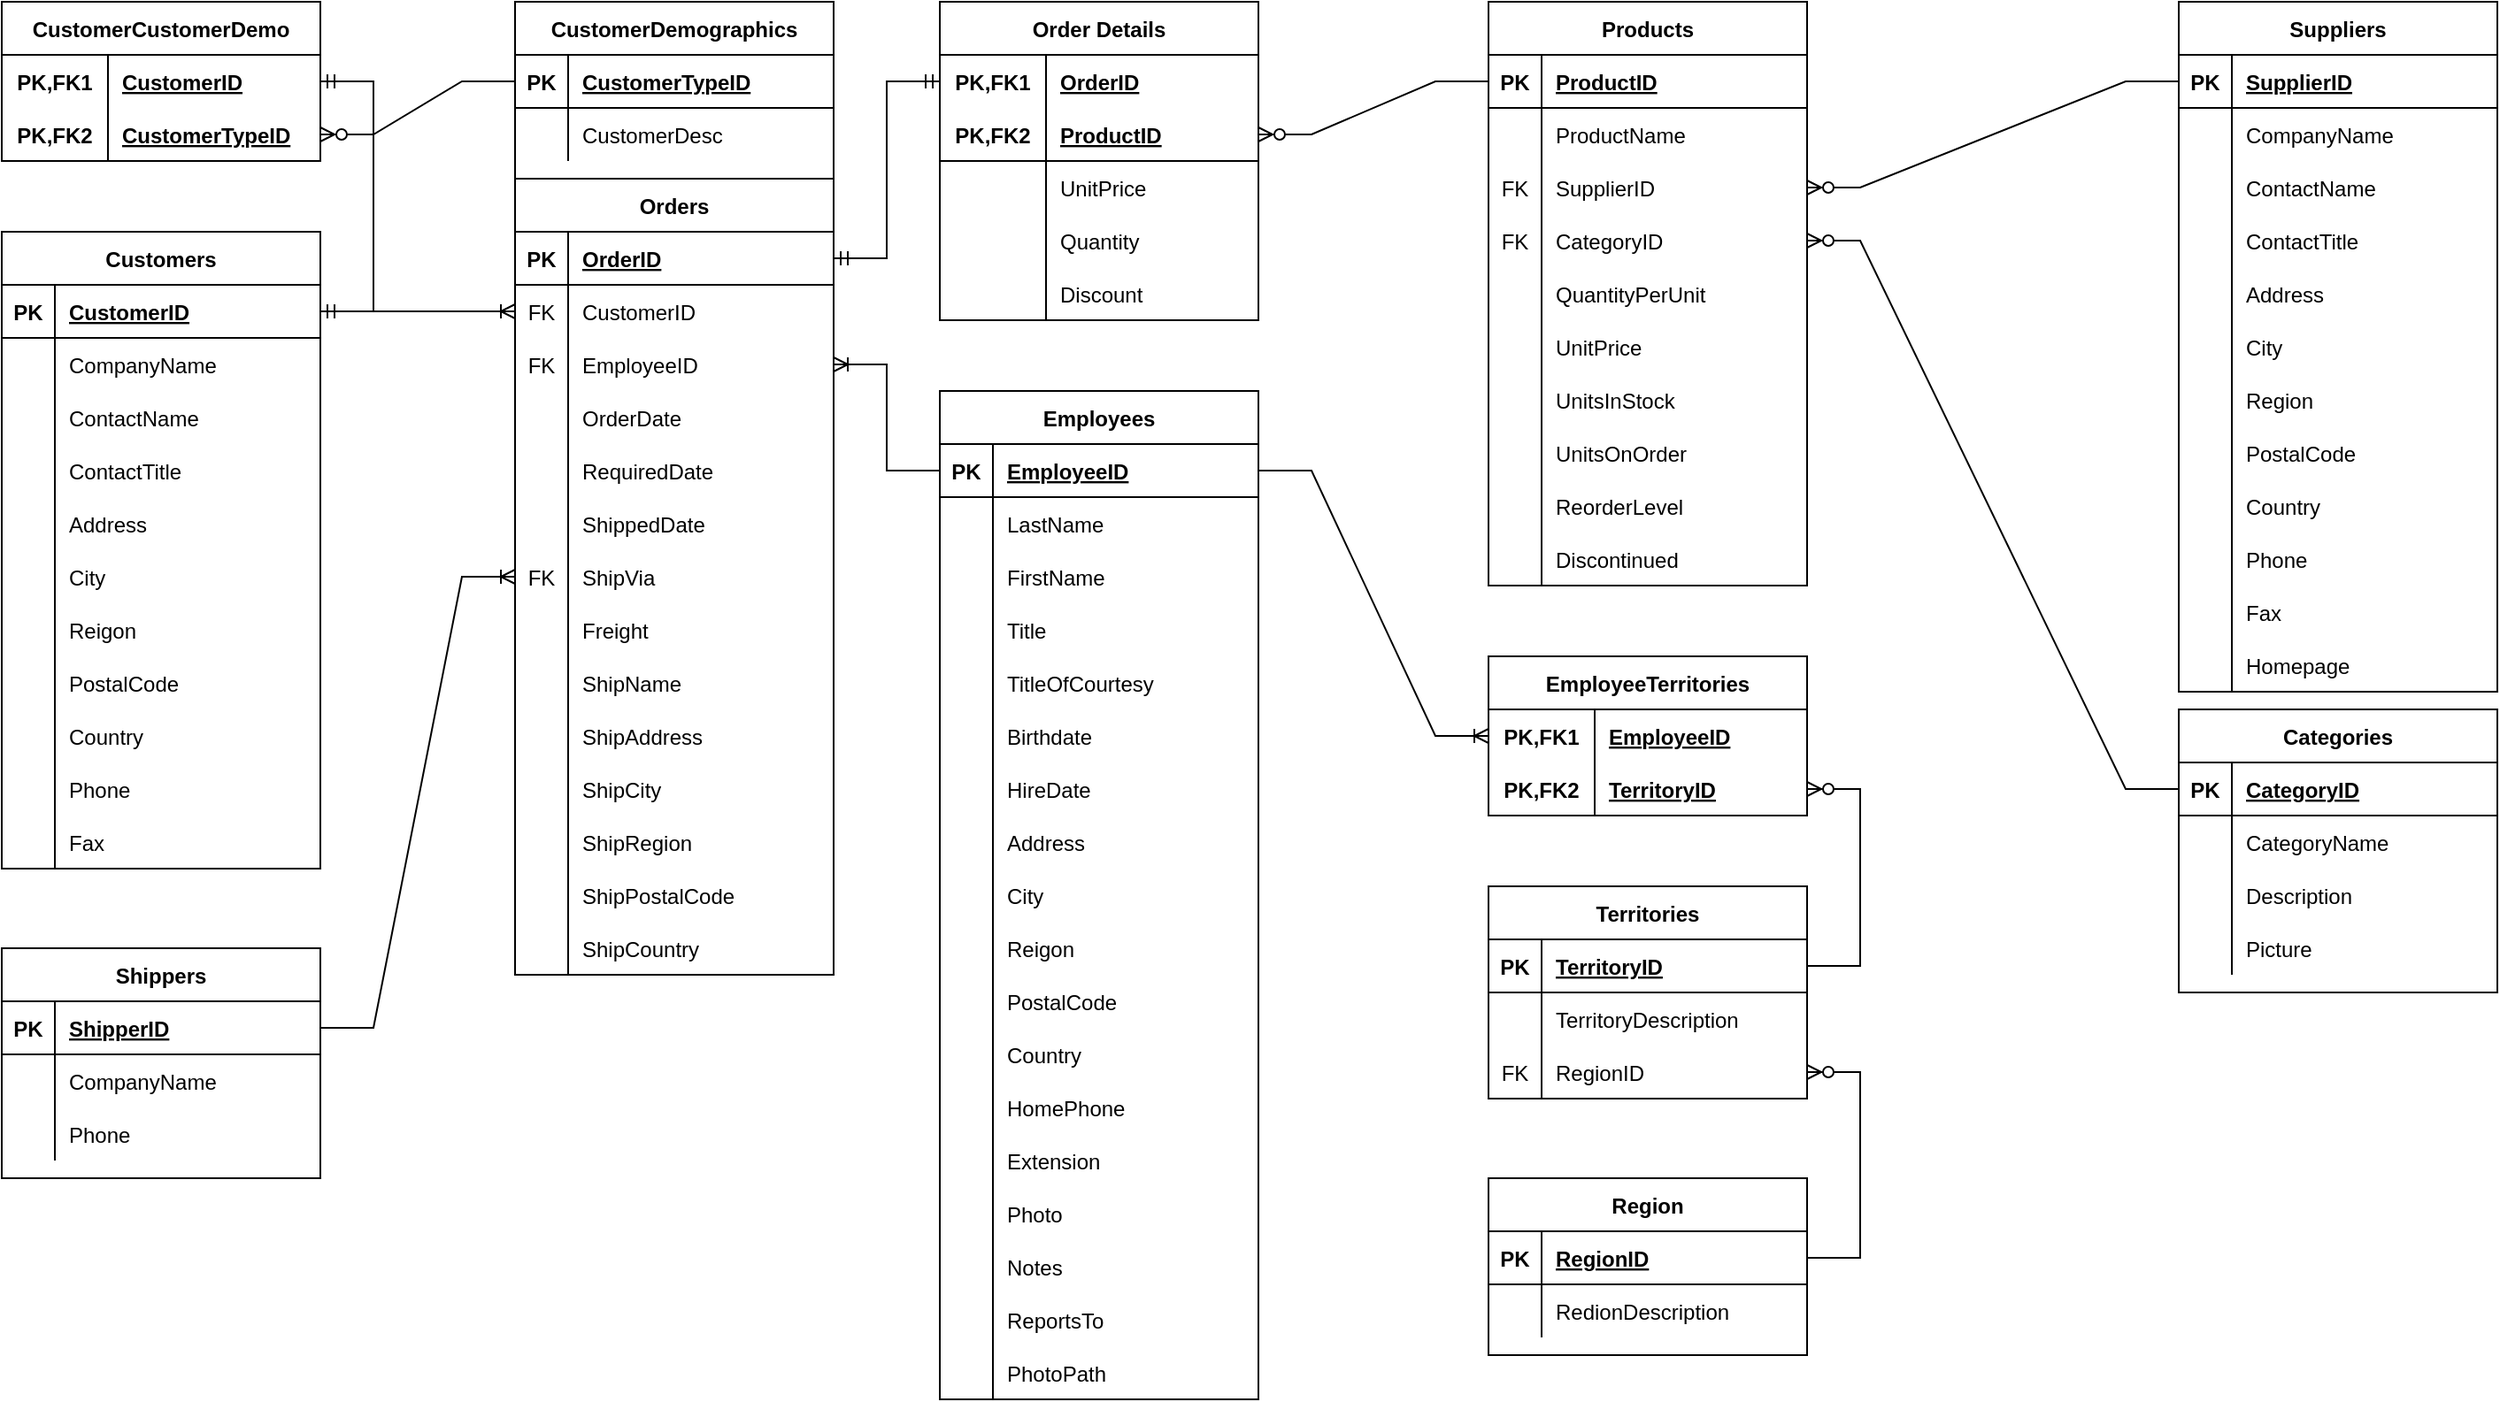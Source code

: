 <mxfile version="15.7.4" type="github">
  <diagram id="R2lEEEUBdFMjLlhIrx00" name="Page-1">
    <mxGraphModel dx="2272" dy="744" grid="1" gridSize="10" guides="1" tooltips="1" connect="1" arrows="1" fold="1" page="1" pageScale="1" pageWidth="850" pageHeight="1100" math="0" shadow="0" extFonts="Permanent Marker^https://fonts.googleapis.com/css?family=Permanent+Marker">
      <root>
        <mxCell id="0" />
        <mxCell id="1" parent="0" />
        <mxCell id="D9VBGyZgDzCYbUN95D1F-1" value="Categories" style="shape=table;startSize=30;container=1;collapsible=1;childLayout=tableLayout;fixedRows=1;rowLines=0;fontStyle=1;align=center;resizeLast=1;" vertex="1" parent="1">
          <mxGeometry x="380" y="400" width="180" height="160" as="geometry">
            <mxRectangle x="330" y="210" width="60" height="30" as="alternateBounds" />
          </mxGeometry>
        </mxCell>
        <mxCell id="D9VBGyZgDzCYbUN95D1F-2" value="" style="shape=partialRectangle;collapsible=0;dropTarget=0;pointerEvents=0;fillColor=none;top=0;left=0;bottom=1;right=0;points=[[0,0.5],[1,0.5]];portConstraint=eastwest;" vertex="1" parent="D9VBGyZgDzCYbUN95D1F-1">
          <mxGeometry y="30" width="180" height="30" as="geometry" />
        </mxCell>
        <mxCell id="D9VBGyZgDzCYbUN95D1F-3" value="PK" style="shape=partialRectangle;connectable=0;fillColor=none;top=0;left=0;bottom=0;right=0;fontStyle=1;overflow=hidden;" vertex="1" parent="D9VBGyZgDzCYbUN95D1F-2">
          <mxGeometry width="30" height="30" as="geometry">
            <mxRectangle width="30" height="30" as="alternateBounds" />
          </mxGeometry>
        </mxCell>
        <mxCell id="D9VBGyZgDzCYbUN95D1F-4" value="CategoryID" style="shape=partialRectangle;connectable=0;fillColor=none;top=0;left=0;bottom=0;right=0;align=left;spacingLeft=6;fontStyle=5;overflow=hidden;" vertex="1" parent="D9VBGyZgDzCYbUN95D1F-2">
          <mxGeometry x="30" width="150" height="30" as="geometry">
            <mxRectangle width="150" height="30" as="alternateBounds" />
          </mxGeometry>
        </mxCell>
        <mxCell id="D9VBGyZgDzCYbUN95D1F-5" value="" style="shape=partialRectangle;collapsible=0;dropTarget=0;pointerEvents=0;fillColor=none;top=0;left=0;bottom=0;right=0;points=[[0,0.5],[1,0.5]];portConstraint=eastwest;" vertex="1" parent="D9VBGyZgDzCYbUN95D1F-1">
          <mxGeometry y="60" width="180" height="30" as="geometry" />
        </mxCell>
        <mxCell id="D9VBGyZgDzCYbUN95D1F-6" value="" style="shape=partialRectangle;connectable=0;fillColor=none;top=0;left=0;bottom=0;right=0;editable=1;overflow=hidden;" vertex="1" parent="D9VBGyZgDzCYbUN95D1F-5">
          <mxGeometry width="30" height="30" as="geometry">
            <mxRectangle width="30" height="30" as="alternateBounds" />
          </mxGeometry>
        </mxCell>
        <mxCell id="D9VBGyZgDzCYbUN95D1F-7" value="CategoryName" style="shape=partialRectangle;connectable=0;fillColor=none;top=0;left=0;bottom=0;right=0;align=left;spacingLeft=6;overflow=hidden;" vertex="1" parent="D9VBGyZgDzCYbUN95D1F-5">
          <mxGeometry x="30" width="150" height="30" as="geometry">
            <mxRectangle width="150" height="30" as="alternateBounds" />
          </mxGeometry>
        </mxCell>
        <mxCell id="D9VBGyZgDzCYbUN95D1F-8" value="" style="shape=partialRectangle;collapsible=0;dropTarget=0;pointerEvents=0;fillColor=none;top=0;left=0;bottom=0;right=0;points=[[0,0.5],[1,0.5]];portConstraint=eastwest;" vertex="1" parent="D9VBGyZgDzCYbUN95D1F-1">
          <mxGeometry y="90" width="180" height="30" as="geometry" />
        </mxCell>
        <mxCell id="D9VBGyZgDzCYbUN95D1F-9" value="" style="shape=partialRectangle;connectable=0;fillColor=none;top=0;left=0;bottom=0;right=0;editable=1;overflow=hidden;" vertex="1" parent="D9VBGyZgDzCYbUN95D1F-8">
          <mxGeometry width="30" height="30" as="geometry">
            <mxRectangle width="30" height="30" as="alternateBounds" />
          </mxGeometry>
        </mxCell>
        <mxCell id="D9VBGyZgDzCYbUN95D1F-10" value="Description" style="shape=partialRectangle;connectable=0;fillColor=none;top=0;left=0;bottom=0;right=0;align=left;spacingLeft=6;overflow=hidden;" vertex="1" parent="D9VBGyZgDzCYbUN95D1F-8">
          <mxGeometry x="30" width="150" height="30" as="geometry">
            <mxRectangle width="150" height="30" as="alternateBounds" />
          </mxGeometry>
        </mxCell>
        <mxCell id="D9VBGyZgDzCYbUN95D1F-11" value="" style="shape=partialRectangle;collapsible=0;dropTarget=0;pointerEvents=0;fillColor=none;top=0;left=0;bottom=0;right=0;points=[[0,0.5],[1,0.5]];portConstraint=eastwest;" vertex="1" parent="D9VBGyZgDzCYbUN95D1F-1">
          <mxGeometry y="120" width="180" height="30" as="geometry" />
        </mxCell>
        <mxCell id="D9VBGyZgDzCYbUN95D1F-12" value="" style="shape=partialRectangle;connectable=0;fillColor=none;top=0;left=0;bottom=0;right=0;editable=1;overflow=hidden;" vertex="1" parent="D9VBGyZgDzCYbUN95D1F-11">
          <mxGeometry width="30" height="30" as="geometry">
            <mxRectangle width="30" height="30" as="alternateBounds" />
          </mxGeometry>
        </mxCell>
        <mxCell id="D9VBGyZgDzCYbUN95D1F-13" value="Picture" style="shape=partialRectangle;connectable=0;fillColor=none;top=0;left=0;bottom=0;right=0;align=left;spacingLeft=6;overflow=hidden;" vertex="1" parent="D9VBGyZgDzCYbUN95D1F-11">
          <mxGeometry x="30" width="150" height="30" as="geometry">
            <mxRectangle width="150" height="30" as="alternateBounds" />
          </mxGeometry>
        </mxCell>
        <mxCell id="D9VBGyZgDzCYbUN95D1F-27" value="CustomerDemographics" style="shape=table;startSize=30;container=1;collapsible=1;childLayout=tableLayout;fixedRows=1;rowLines=0;fontStyle=1;align=center;resizeLast=1;" vertex="1" parent="1">
          <mxGeometry x="-560" width="180" height="100" as="geometry">
            <mxRectangle x="330" y="210" width="60" height="30" as="alternateBounds" />
          </mxGeometry>
        </mxCell>
        <mxCell id="D9VBGyZgDzCYbUN95D1F-28" value="" style="shape=partialRectangle;collapsible=0;dropTarget=0;pointerEvents=0;fillColor=none;top=0;left=0;bottom=1;right=0;points=[[0,0.5],[1,0.5]];portConstraint=eastwest;" vertex="1" parent="D9VBGyZgDzCYbUN95D1F-27">
          <mxGeometry y="30" width="180" height="30" as="geometry" />
        </mxCell>
        <mxCell id="D9VBGyZgDzCYbUN95D1F-29" value="PK" style="shape=partialRectangle;connectable=0;fillColor=none;top=0;left=0;bottom=0;right=0;fontStyle=1;overflow=hidden;" vertex="1" parent="D9VBGyZgDzCYbUN95D1F-28">
          <mxGeometry width="30" height="30" as="geometry">
            <mxRectangle width="30" height="30" as="alternateBounds" />
          </mxGeometry>
        </mxCell>
        <mxCell id="D9VBGyZgDzCYbUN95D1F-30" value="CustomerTypeID" style="shape=partialRectangle;connectable=0;fillColor=none;top=0;left=0;bottom=0;right=0;align=left;spacingLeft=6;fontStyle=5;overflow=hidden;" vertex="1" parent="D9VBGyZgDzCYbUN95D1F-28">
          <mxGeometry x="30" width="150" height="30" as="geometry">
            <mxRectangle width="150" height="30" as="alternateBounds" />
          </mxGeometry>
        </mxCell>
        <mxCell id="D9VBGyZgDzCYbUN95D1F-31" value="" style="shape=partialRectangle;collapsible=0;dropTarget=0;pointerEvents=0;fillColor=none;top=0;left=0;bottom=0;right=0;points=[[0,0.5],[1,0.5]];portConstraint=eastwest;" vertex="1" parent="D9VBGyZgDzCYbUN95D1F-27">
          <mxGeometry y="60" width="180" height="30" as="geometry" />
        </mxCell>
        <mxCell id="D9VBGyZgDzCYbUN95D1F-32" value="" style="shape=partialRectangle;connectable=0;fillColor=none;top=0;left=0;bottom=0;right=0;editable=1;overflow=hidden;" vertex="1" parent="D9VBGyZgDzCYbUN95D1F-31">
          <mxGeometry width="30" height="30" as="geometry">
            <mxRectangle width="30" height="30" as="alternateBounds" />
          </mxGeometry>
        </mxCell>
        <mxCell id="D9VBGyZgDzCYbUN95D1F-33" value="CustomerDesc" style="shape=partialRectangle;connectable=0;fillColor=none;top=0;left=0;bottom=0;right=0;align=left;spacingLeft=6;overflow=hidden;" vertex="1" parent="D9VBGyZgDzCYbUN95D1F-31">
          <mxGeometry x="30" width="150" height="30" as="geometry">
            <mxRectangle width="150" height="30" as="alternateBounds" />
          </mxGeometry>
        </mxCell>
        <mxCell id="D9VBGyZgDzCYbUN95D1F-34" value="Customers" style="shape=table;startSize=30;container=1;collapsible=1;childLayout=tableLayout;fixedRows=1;rowLines=0;fontStyle=1;align=center;resizeLast=1;" vertex="1" parent="1">
          <mxGeometry x="-850" y="130" width="180" height="360" as="geometry" />
        </mxCell>
        <mxCell id="D9VBGyZgDzCYbUN95D1F-35" value="" style="shape=partialRectangle;collapsible=0;dropTarget=0;pointerEvents=0;fillColor=none;top=0;left=0;bottom=1;right=0;points=[[0,0.5],[1,0.5]];portConstraint=eastwest;" vertex="1" parent="D9VBGyZgDzCYbUN95D1F-34">
          <mxGeometry y="30" width="180" height="30" as="geometry" />
        </mxCell>
        <mxCell id="D9VBGyZgDzCYbUN95D1F-36" value="PK" style="shape=partialRectangle;connectable=0;fillColor=none;top=0;left=0;bottom=0;right=0;fontStyle=1;overflow=hidden;" vertex="1" parent="D9VBGyZgDzCYbUN95D1F-35">
          <mxGeometry width="30" height="30" as="geometry">
            <mxRectangle width="30" height="30" as="alternateBounds" />
          </mxGeometry>
        </mxCell>
        <mxCell id="D9VBGyZgDzCYbUN95D1F-37" value="CustomerID" style="shape=partialRectangle;connectable=0;fillColor=none;top=0;left=0;bottom=0;right=0;align=left;spacingLeft=6;fontStyle=5;overflow=hidden;" vertex="1" parent="D9VBGyZgDzCYbUN95D1F-35">
          <mxGeometry x="30" width="150" height="30" as="geometry">
            <mxRectangle width="150" height="30" as="alternateBounds" />
          </mxGeometry>
        </mxCell>
        <mxCell id="D9VBGyZgDzCYbUN95D1F-38" value="" style="shape=partialRectangle;collapsible=0;dropTarget=0;pointerEvents=0;fillColor=none;top=0;left=0;bottom=0;right=0;points=[[0,0.5],[1,0.5]];portConstraint=eastwest;" vertex="1" parent="D9VBGyZgDzCYbUN95D1F-34">
          <mxGeometry y="60" width="180" height="30" as="geometry" />
        </mxCell>
        <mxCell id="D9VBGyZgDzCYbUN95D1F-39" value="" style="shape=partialRectangle;connectable=0;fillColor=none;top=0;left=0;bottom=0;right=0;editable=1;overflow=hidden;" vertex="1" parent="D9VBGyZgDzCYbUN95D1F-38">
          <mxGeometry width="30" height="30" as="geometry">
            <mxRectangle width="30" height="30" as="alternateBounds" />
          </mxGeometry>
        </mxCell>
        <mxCell id="D9VBGyZgDzCYbUN95D1F-40" value="CompanyName" style="shape=partialRectangle;connectable=0;fillColor=none;top=0;left=0;bottom=0;right=0;align=left;spacingLeft=6;overflow=hidden;" vertex="1" parent="D9VBGyZgDzCYbUN95D1F-38">
          <mxGeometry x="30" width="150" height="30" as="geometry">
            <mxRectangle width="150" height="30" as="alternateBounds" />
          </mxGeometry>
        </mxCell>
        <mxCell id="D9VBGyZgDzCYbUN95D1F-41" value="" style="shape=partialRectangle;collapsible=0;dropTarget=0;pointerEvents=0;fillColor=none;top=0;left=0;bottom=0;right=0;points=[[0,0.5],[1,0.5]];portConstraint=eastwest;" vertex="1" parent="D9VBGyZgDzCYbUN95D1F-34">
          <mxGeometry y="90" width="180" height="30" as="geometry" />
        </mxCell>
        <mxCell id="D9VBGyZgDzCYbUN95D1F-42" value="" style="shape=partialRectangle;connectable=0;fillColor=none;top=0;left=0;bottom=0;right=0;editable=1;overflow=hidden;" vertex="1" parent="D9VBGyZgDzCYbUN95D1F-41">
          <mxGeometry width="30" height="30" as="geometry">
            <mxRectangle width="30" height="30" as="alternateBounds" />
          </mxGeometry>
        </mxCell>
        <mxCell id="D9VBGyZgDzCYbUN95D1F-43" value="ContactName" style="shape=partialRectangle;connectable=0;fillColor=none;top=0;left=0;bottom=0;right=0;align=left;spacingLeft=6;overflow=hidden;" vertex="1" parent="D9VBGyZgDzCYbUN95D1F-41">
          <mxGeometry x="30" width="150" height="30" as="geometry">
            <mxRectangle width="150" height="30" as="alternateBounds" />
          </mxGeometry>
        </mxCell>
        <mxCell id="D9VBGyZgDzCYbUN95D1F-44" value="" style="shape=partialRectangle;collapsible=0;dropTarget=0;pointerEvents=0;fillColor=none;top=0;left=0;bottom=0;right=0;points=[[0,0.5],[1,0.5]];portConstraint=eastwest;" vertex="1" parent="D9VBGyZgDzCYbUN95D1F-34">
          <mxGeometry y="120" width="180" height="30" as="geometry" />
        </mxCell>
        <mxCell id="D9VBGyZgDzCYbUN95D1F-45" value="" style="shape=partialRectangle;connectable=0;fillColor=none;top=0;left=0;bottom=0;right=0;editable=1;overflow=hidden;" vertex="1" parent="D9VBGyZgDzCYbUN95D1F-44">
          <mxGeometry width="30" height="30" as="geometry">
            <mxRectangle width="30" height="30" as="alternateBounds" />
          </mxGeometry>
        </mxCell>
        <mxCell id="D9VBGyZgDzCYbUN95D1F-46" value="ContactTitle" style="shape=partialRectangle;connectable=0;fillColor=none;top=0;left=0;bottom=0;right=0;align=left;spacingLeft=6;overflow=hidden;" vertex="1" parent="D9VBGyZgDzCYbUN95D1F-44">
          <mxGeometry x="30" width="150" height="30" as="geometry">
            <mxRectangle width="150" height="30" as="alternateBounds" />
          </mxGeometry>
        </mxCell>
        <mxCell id="D9VBGyZgDzCYbUN95D1F-48" value="" style="shape=partialRectangle;collapsible=0;dropTarget=0;pointerEvents=0;fillColor=none;top=0;left=0;bottom=0;right=0;points=[[0,0.5],[1,0.5]];portConstraint=eastwest;" vertex="1" parent="D9VBGyZgDzCYbUN95D1F-34">
          <mxGeometry y="150" width="180" height="30" as="geometry" />
        </mxCell>
        <mxCell id="D9VBGyZgDzCYbUN95D1F-49" value="" style="shape=partialRectangle;connectable=0;fillColor=none;top=0;left=0;bottom=0;right=0;editable=1;overflow=hidden;" vertex="1" parent="D9VBGyZgDzCYbUN95D1F-48">
          <mxGeometry width="30" height="30" as="geometry">
            <mxRectangle width="30" height="30" as="alternateBounds" />
          </mxGeometry>
        </mxCell>
        <mxCell id="D9VBGyZgDzCYbUN95D1F-50" value="Address" style="shape=partialRectangle;connectable=0;fillColor=none;top=0;left=0;bottom=0;right=0;align=left;spacingLeft=6;overflow=hidden;" vertex="1" parent="D9VBGyZgDzCYbUN95D1F-48">
          <mxGeometry x="30" width="150" height="30" as="geometry">
            <mxRectangle width="150" height="30" as="alternateBounds" />
          </mxGeometry>
        </mxCell>
        <mxCell id="D9VBGyZgDzCYbUN95D1F-51" value="" style="shape=partialRectangle;collapsible=0;dropTarget=0;pointerEvents=0;fillColor=none;top=0;left=0;bottom=0;right=0;points=[[0,0.5],[1,0.5]];portConstraint=eastwest;" vertex="1" parent="D9VBGyZgDzCYbUN95D1F-34">
          <mxGeometry y="180" width="180" height="30" as="geometry" />
        </mxCell>
        <mxCell id="D9VBGyZgDzCYbUN95D1F-52" value="" style="shape=partialRectangle;connectable=0;fillColor=none;top=0;left=0;bottom=0;right=0;editable=1;overflow=hidden;" vertex="1" parent="D9VBGyZgDzCYbUN95D1F-51">
          <mxGeometry width="30" height="30" as="geometry">
            <mxRectangle width="30" height="30" as="alternateBounds" />
          </mxGeometry>
        </mxCell>
        <mxCell id="D9VBGyZgDzCYbUN95D1F-53" value="City" style="shape=partialRectangle;connectable=0;fillColor=none;top=0;left=0;bottom=0;right=0;align=left;spacingLeft=6;overflow=hidden;" vertex="1" parent="D9VBGyZgDzCYbUN95D1F-51">
          <mxGeometry x="30" width="150" height="30" as="geometry">
            <mxRectangle width="150" height="30" as="alternateBounds" />
          </mxGeometry>
        </mxCell>
        <mxCell id="D9VBGyZgDzCYbUN95D1F-54" value="" style="shape=partialRectangle;collapsible=0;dropTarget=0;pointerEvents=0;fillColor=none;top=0;left=0;bottom=0;right=0;points=[[0,0.5],[1,0.5]];portConstraint=eastwest;" vertex="1" parent="D9VBGyZgDzCYbUN95D1F-34">
          <mxGeometry y="210" width="180" height="30" as="geometry" />
        </mxCell>
        <mxCell id="D9VBGyZgDzCYbUN95D1F-55" value="" style="shape=partialRectangle;connectable=0;fillColor=none;top=0;left=0;bottom=0;right=0;editable=1;overflow=hidden;" vertex="1" parent="D9VBGyZgDzCYbUN95D1F-54">
          <mxGeometry width="30" height="30" as="geometry">
            <mxRectangle width="30" height="30" as="alternateBounds" />
          </mxGeometry>
        </mxCell>
        <mxCell id="D9VBGyZgDzCYbUN95D1F-56" value="Reigon" style="shape=partialRectangle;connectable=0;fillColor=none;top=0;left=0;bottom=0;right=0;align=left;spacingLeft=6;overflow=hidden;" vertex="1" parent="D9VBGyZgDzCYbUN95D1F-54">
          <mxGeometry x="30" width="150" height="30" as="geometry">
            <mxRectangle width="150" height="30" as="alternateBounds" />
          </mxGeometry>
        </mxCell>
        <mxCell id="D9VBGyZgDzCYbUN95D1F-57" value="" style="shape=partialRectangle;collapsible=0;dropTarget=0;pointerEvents=0;fillColor=none;top=0;left=0;bottom=0;right=0;points=[[0,0.5],[1,0.5]];portConstraint=eastwest;" vertex="1" parent="D9VBGyZgDzCYbUN95D1F-34">
          <mxGeometry y="240" width="180" height="30" as="geometry" />
        </mxCell>
        <mxCell id="D9VBGyZgDzCYbUN95D1F-58" value="" style="shape=partialRectangle;connectable=0;fillColor=none;top=0;left=0;bottom=0;right=0;editable=1;overflow=hidden;" vertex="1" parent="D9VBGyZgDzCYbUN95D1F-57">
          <mxGeometry width="30" height="30" as="geometry">
            <mxRectangle width="30" height="30" as="alternateBounds" />
          </mxGeometry>
        </mxCell>
        <mxCell id="D9VBGyZgDzCYbUN95D1F-59" value="PostalCode" style="shape=partialRectangle;connectable=0;fillColor=none;top=0;left=0;bottom=0;right=0;align=left;spacingLeft=6;overflow=hidden;" vertex="1" parent="D9VBGyZgDzCYbUN95D1F-57">
          <mxGeometry x="30" width="150" height="30" as="geometry">
            <mxRectangle width="150" height="30" as="alternateBounds" />
          </mxGeometry>
        </mxCell>
        <mxCell id="D9VBGyZgDzCYbUN95D1F-60" value="" style="shape=partialRectangle;collapsible=0;dropTarget=0;pointerEvents=0;fillColor=none;top=0;left=0;bottom=0;right=0;points=[[0,0.5],[1,0.5]];portConstraint=eastwest;" vertex="1" parent="D9VBGyZgDzCYbUN95D1F-34">
          <mxGeometry y="270" width="180" height="30" as="geometry" />
        </mxCell>
        <mxCell id="D9VBGyZgDzCYbUN95D1F-61" value="" style="shape=partialRectangle;connectable=0;fillColor=none;top=0;left=0;bottom=0;right=0;editable=1;overflow=hidden;" vertex="1" parent="D9VBGyZgDzCYbUN95D1F-60">
          <mxGeometry width="30" height="30" as="geometry">
            <mxRectangle width="30" height="30" as="alternateBounds" />
          </mxGeometry>
        </mxCell>
        <mxCell id="D9VBGyZgDzCYbUN95D1F-62" value="Country" style="shape=partialRectangle;connectable=0;fillColor=none;top=0;left=0;bottom=0;right=0;align=left;spacingLeft=6;overflow=hidden;" vertex="1" parent="D9VBGyZgDzCYbUN95D1F-60">
          <mxGeometry x="30" width="150" height="30" as="geometry">
            <mxRectangle width="150" height="30" as="alternateBounds" />
          </mxGeometry>
        </mxCell>
        <mxCell id="D9VBGyZgDzCYbUN95D1F-63" value="" style="shape=partialRectangle;collapsible=0;dropTarget=0;pointerEvents=0;fillColor=none;top=0;left=0;bottom=0;right=0;points=[[0,0.5],[1,0.5]];portConstraint=eastwest;" vertex="1" parent="D9VBGyZgDzCYbUN95D1F-34">
          <mxGeometry y="300" width="180" height="30" as="geometry" />
        </mxCell>
        <mxCell id="D9VBGyZgDzCYbUN95D1F-64" value="" style="shape=partialRectangle;connectable=0;fillColor=none;top=0;left=0;bottom=0;right=0;editable=1;overflow=hidden;" vertex="1" parent="D9VBGyZgDzCYbUN95D1F-63">
          <mxGeometry width="30" height="30" as="geometry">
            <mxRectangle width="30" height="30" as="alternateBounds" />
          </mxGeometry>
        </mxCell>
        <mxCell id="D9VBGyZgDzCYbUN95D1F-65" value="Phone" style="shape=partialRectangle;connectable=0;fillColor=none;top=0;left=0;bottom=0;right=0;align=left;spacingLeft=6;overflow=hidden;" vertex="1" parent="D9VBGyZgDzCYbUN95D1F-63">
          <mxGeometry x="30" width="150" height="30" as="geometry">
            <mxRectangle width="150" height="30" as="alternateBounds" />
          </mxGeometry>
        </mxCell>
        <mxCell id="D9VBGyZgDzCYbUN95D1F-66" value="" style="shape=partialRectangle;collapsible=0;dropTarget=0;pointerEvents=0;fillColor=none;top=0;left=0;bottom=0;right=0;points=[[0,0.5],[1,0.5]];portConstraint=eastwest;" vertex="1" parent="D9VBGyZgDzCYbUN95D1F-34">
          <mxGeometry y="330" width="180" height="30" as="geometry" />
        </mxCell>
        <mxCell id="D9VBGyZgDzCYbUN95D1F-67" value="" style="shape=partialRectangle;connectable=0;fillColor=none;top=0;left=0;bottom=0;right=0;editable=1;overflow=hidden;" vertex="1" parent="D9VBGyZgDzCYbUN95D1F-66">
          <mxGeometry width="30" height="30" as="geometry">
            <mxRectangle width="30" height="30" as="alternateBounds" />
          </mxGeometry>
        </mxCell>
        <mxCell id="D9VBGyZgDzCYbUN95D1F-68" value="Fax" style="shape=partialRectangle;connectable=0;fillColor=none;top=0;left=0;bottom=0;right=0;align=left;spacingLeft=6;overflow=hidden;" vertex="1" parent="D9VBGyZgDzCYbUN95D1F-66">
          <mxGeometry x="30" width="150" height="30" as="geometry">
            <mxRectangle width="150" height="30" as="alternateBounds" />
          </mxGeometry>
        </mxCell>
        <mxCell id="D9VBGyZgDzCYbUN95D1F-69" value="Employees" style="shape=table;startSize=30;container=1;collapsible=1;childLayout=tableLayout;fixedRows=1;rowLines=0;fontStyle=1;align=center;resizeLast=1;" vertex="1" parent="1">
          <mxGeometry x="-320" y="220" width="180" height="570" as="geometry" />
        </mxCell>
        <mxCell id="D9VBGyZgDzCYbUN95D1F-70" value="" style="shape=partialRectangle;collapsible=0;dropTarget=0;pointerEvents=0;fillColor=none;top=0;left=0;bottom=1;right=0;points=[[0,0.5],[1,0.5]];portConstraint=eastwest;" vertex="1" parent="D9VBGyZgDzCYbUN95D1F-69">
          <mxGeometry y="30" width="180" height="30" as="geometry" />
        </mxCell>
        <mxCell id="D9VBGyZgDzCYbUN95D1F-71" value="PK" style="shape=partialRectangle;connectable=0;fillColor=none;top=0;left=0;bottom=0;right=0;fontStyle=1;overflow=hidden;" vertex="1" parent="D9VBGyZgDzCYbUN95D1F-70">
          <mxGeometry width="30" height="30" as="geometry">
            <mxRectangle width="30" height="30" as="alternateBounds" />
          </mxGeometry>
        </mxCell>
        <mxCell id="D9VBGyZgDzCYbUN95D1F-72" value="EmployeeID" style="shape=partialRectangle;connectable=0;fillColor=none;top=0;left=0;bottom=0;right=0;align=left;spacingLeft=6;fontStyle=5;overflow=hidden;" vertex="1" parent="D9VBGyZgDzCYbUN95D1F-70">
          <mxGeometry x="30" width="150" height="30" as="geometry">
            <mxRectangle width="150" height="30" as="alternateBounds" />
          </mxGeometry>
        </mxCell>
        <mxCell id="D9VBGyZgDzCYbUN95D1F-73" value="" style="shape=partialRectangle;collapsible=0;dropTarget=0;pointerEvents=0;fillColor=none;top=0;left=0;bottom=0;right=0;points=[[0,0.5],[1,0.5]];portConstraint=eastwest;" vertex="1" parent="D9VBGyZgDzCYbUN95D1F-69">
          <mxGeometry y="60" width="180" height="30" as="geometry" />
        </mxCell>
        <mxCell id="D9VBGyZgDzCYbUN95D1F-74" value="" style="shape=partialRectangle;connectable=0;fillColor=none;top=0;left=0;bottom=0;right=0;editable=1;overflow=hidden;" vertex="1" parent="D9VBGyZgDzCYbUN95D1F-73">
          <mxGeometry width="30" height="30" as="geometry">
            <mxRectangle width="30" height="30" as="alternateBounds" />
          </mxGeometry>
        </mxCell>
        <mxCell id="D9VBGyZgDzCYbUN95D1F-75" value="LastName" style="shape=partialRectangle;connectable=0;fillColor=none;top=0;left=0;bottom=0;right=0;align=left;spacingLeft=6;overflow=hidden;" vertex="1" parent="D9VBGyZgDzCYbUN95D1F-73">
          <mxGeometry x="30" width="150" height="30" as="geometry">
            <mxRectangle width="150" height="30" as="alternateBounds" />
          </mxGeometry>
        </mxCell>
        <mxCell id="D9VBGyZgDzCYbUN95D1F-76" value="" style="shape=partialRectangle;collapsible=0;dropTarget=0;pointerEvents=0;fillColor=none;top=0;left=0;bottom=0;right=0;points=[[0,0.5],[1,0.5]];portConstraint=eastwest;" vertex="1" parent="D9VBGyZgDzCYbUN95D1F-69">
          <mxGeometry y="90" width="180" height="30" as="geometry" />
        </mxCell>
        <mxCell id="D9VBGyZgDzCYbUN95D1F-77" value="" style="shape=partialRectangle;connectable=0;fillColor=none;top=0;left=0;bottom=0;right=0;editable=1;overflow=hidden;" vertex="1" parent="D9VBGyZgDzCYbUN95D1F-76">
          <mxGeometry width="30" height="30" as="geometry">
            <mxRectangle width="30" height="30" as="alternateBounds" />
          </mxGeometry>
        </mxCell>
        <mxCell id="D9VBGyZgDzCYbUN95D1F-78" value="FirstName" style="shape=partialRectangle;connectable=0;fillColor=none;top=0;left=0;bottom=0;right=0;align=left;spacingLeft=6;overflow=hidden;" vertex="1" parent="D9VBGyZgDzCYbUN95D1F-76">
          <mxGeometry x="30" width="150" height="30" as="geometry">
            <mxRectangle width="150" height="30" as="alternateBounds" />
          </mxGeometry>
        </mxCell>
        <mxCell id="D9VBGyZgDzCYbUN95D1F-79" value="" style="shape=partialRectangle;collapsible=0;dropTarget=0;pointerEvents=0;fillColor=none;top=0;left=0;bottom=0;right=0;points=[[0,0.5],[1,0.5]];portConstraint=eastwest;" vertex="1" parent="D9VBGyZgDzCYbUN95D1F-69">
          <mxGeometry y="120" width="180" height="30" as="geometry" />
        </mxCell>
        <mxCell id="D9VBGyZgDzCYbUN95D1F-80" value="" style="shape=partialRectangle;connectable=0;fillColor=none;top=0;left=0;bottom=0;right=0;editable=1;overflow=hidden;" vertex="1" parent="D9VBGyZgDzCYbUN95D1F-79">
          <mxGeometry width="30" height="30" as="geometry">
            <mxRectangle width="30" height="30" as="alternateBounds" />
          </mxGeometry>
        </mxCell>
        <mxCell id="D9VBGyZgDzCYbUN95D1F-81" value="Title" style="shape=partialRectangle;connectable=0;fillColor=none;top=0;left=0;bottom=0;right=0;align=left;spacingLeft=6;overflow=hidden;" vertex="1" parent="D9VBGyZgDzCYbUN95D1F-79">
          <mxGeometry x="30" width="150" height="30" as="geometry">
            <mxRectangle width="150" height="30" as="alternateBounds" />
          </mxGeometry>
        </mxCell>
        <mxCell id="D9VBGyZgDzCYbUN95D1F-82" value="" style="shape=partialRectangle;collapsible=0;dropTarget=0;pointerEvents=0;fillColor=none;top=0;left=0;bottom=0;right=0;points=[[0,0.5],[1,0.5]];portConstraint=eastwest;" vertex="1" parent="D9VBGyZgDzCYbUN95D1F-69">
          <mxGeometry y="150" width="180" height="30" as="geometry" />
        </mxCell>
        <mxCell id="D9VBGyZgDzCYbUN95D1F-83" value="" style="shape=partialRectangle;connectable=0;fillColor=none;top=0;left=0;bottom=0;right=0;editable=1;overflow=hidden;" vertex="1" parent="D9VBGyZgDzCYbUN95D1F-82">
          <mxGeometry width="30" height="30" as="geometry">
            <mxRectangle width="30" height="30" as="alternateBounds" />
          </mxGeometry>
        </mxCell>
        <mxCell id="D9VBGyZgDzCYbUN95D1F-84" value="TitleOfCourtesy" style="shape=partialRectangle;connectable=0;fillColor=none;top=0;left=0;bottom=0;right=0;align=left;spacingLeft=6;overflow=hidden;" vertex="1" parent="D9VBGyZgDzCYbUN95D1F-82">
          <mxGeometry x="30" width="150" height="30" as="geometry">
            <mxRectangle width="150" height="30" as="alternateBounds" />
          </mxGeometry>
        </mxCell>
        <mxCell id="D9VBGyZgDzCYbUN95D1F-85" value="" style="shape=partialRectangle;collapsible=0;dropTarget=0;pointerEvents=0;fillColor=none;top=0;left=0;bottom=0;right=0;points=[[0,0.5],[1,0.5]];portConstraint=eastwest;" vertex="1" parent="D9VBGyZgDzCYbUN95D1F-69">
          <mxGeometry y="180" width="180" height="30" as="geometry" />
        </mxCell>
        <mxCell id="D9VBGyZgDzCYbUN95D1F-86" value="" style="shape=partialRectangle;connectable=0;fillColor=none;top=0;left=0;bottom=0;right=0;editable=1;overflow=hidden;" vertex="1" parent="D9VBGyZgDzCYbUN95D1F-85">
          <mxGeometry width="30" height="30" as="geometry">
            <mxRectangle width="30" height="30" as="alternateBounds" />
          </mxGeometry>
        </mxCell>
        <mxCell id="D9VBGyZgDzCYbUN95D1F-87" value="Birthdate" style="shape=partialRectangle;connectable=0;fillColor=none;top=0;left=0;bottom=0;right=0;align=left;spacingLeft=6;overflow=hidden;" vertex="1" parent="D9VBGyZgDzCYbUN95D1F-85">
          <mxGeometry x="30" width="150" height="30" as="geometry">
            <mxRectangle width="150" height="30" as="alternateBounds" />
          </mxGeometry>
        </mxCell>
        <mxCell id="D9VBGyZgDzCYbUN95D1F-88" value="" style="shape=partialRectangle;collapsible=0;dropTarget=0;pointerEvents=0;fillColor=none;top=0;left=0;bottom=0;right=0;points=[[0,0.5],[1,0.5]];portConstraint=eastwest;" vertex="1" parent="D9VBGyZgDzCYbUN95D1F-69">
          <mxGeometry y="210" width="180" height="30" as="geometry" />
        </mxCell>
        <mxCell id="D9VBGyZgDzCYbUN95D1F-89" value="" style="shape=partialRectangle;connectable=0;fillColor=none;top=0;left=0;bottom=0;right=0;editable=1;overflow=hidden;" vertex="1" parent="D9VBGyZgDzCYbUN95D1F-88">
          <mxGeometry width="30" height="30" as="geometry">
            <mxRectangle width="30" height="30" as="alternateBounds" />
          </mxGeometry>
        </mxCell>
        <mxCell id="D9VBGyZgDzCYbUN95D1F-90" value="HireDate" style="shape=partialRectangle;connectable=0;fillColor=none;top=0;left=0;bottom=0;right=0;align=left;spacingLeft=6;overflow=hidden;" vertex="1" parent="D9VBGyZgDzCYbUN95D1F-88">
          <mxGeometry x="30" width="150" height="30" as="geometry">
            <mxRectangle width="150" height="30" as="alternateBounds" />
          </mxGeometry>
        </mxCell>
        <mxCell id="D9VBGyZgDzCYbUN95D1F-91" value="" style="shape=partialRectangle;collapsible=0;dropTarget=0;pointerEvents=0;fillColor=none;top=0;left=0;bottom=0;right=0;points=[[0,0.5],[1,0.5]];portConstraint=eastwest;" vertex="1" parent="D9VBGyZgDzCYbUN95D1F-69">
          <mxGeometry y="240" width="180" height="30" as="geometry" />
        </mxCell>
        <mxCell id="D9VBGyZgDzCYbUN95D1F-92" value="" style="shape=partialRectangle;connectable=0;fillColor=none;top=0;left=0;bottom=0;right=0;editable=1;overflow=hidden;" vertex="1" parent="D9VBGyZgDzCYbUN95D1F-91">
          <mxGeometry width="30" height="30" as="geometry">
            <mxRectangle width="30" height="30" as="alternateBounds" />
          </mxGeometry>
        </mxCell>
        <mxCell id="D9VBGyZgDzCYbUN95D1F-93" value="Address" style="shape=partialRectangle;connectable=0;fillColor=none;top=0;left=0;bottom=0;right=0;align=left;spacingLeft=6;overflow=hidden;" vertex="1" parent="D9VBGyZgDzCYbUN95D1F-91">
          <mxGeometry x="30" width="150" height="30" as="geometry">
            <mxRectangle width="150" height="30" as="alternateBounds" />
          </mxGeometry>
        </mxCell>
        <mxCell id="D9VBGyZgDzCYbUN95D1F-94" value="" style="shape=partialRectangle;collapsible=0;dropTarget=0;pointerEvents=0;fillColor=none;top=0;left=0;bottom=0;right=0;points=[[0,0.5],[1,0.5]];portConstraint=eastwest;" vertex="1" parent="D9VBGyZgDzCYbUN95D1F-69">
          <mxGeometry y="270" width="180" height="30" as="geometry" />
        </mxCell>
        <mxCell id="D9VBGyZgDzCYbUN95D1F-95" value="" style="shape=partialRectangle;connectable=0;fillColor=none;top=0;left=0;bottom=0;right=0;editable=1;overflow=hidden;" vertex="1" parent="D9VBGyZgDzCYbUN95D1F-94">
          <mxGeometry width="30" height="30" as="geometry">
            <mxRectangle width="30" height="30" as="alternateBounds" />
          </mxGeometry>
        </mxCell>
        <mxCell id="D9VBGyZgDzCYbUN95D1F-96" value="City" style="shape=partialRectangle;connectable=0;fillColor=none;top=0;left=0;bottom=0;right=0;align=left;spacingLeft=6;overflow=hidden;" vertex="1" parent="D9VBGyZgDzCYbUN95D1F-94">
          <mxGeometry x="30" width="150" height="30" as="geometry">
            <mxRectangle width="150" height="30" as="alternateBounds" />
          </mxGeometry>
        </mxCell>
        <mxCell id="D9VBGyZgDzCYbUN95D1F-97" value="" style="shape=partialRectangle;collapsible=0;dropTarget=0;pointerEvents=0;fillColor=none;top=0;left=0;bottom=0;right=0;points=[[0,0.5],[1,0.5]];portConstraint=eastwest;" vertex="1" parent="D9VBGyZgDzCYbUN95D1F-69">
          <mxGeometry y="300" width="180" height="30" as="geometry" />
        </mxCell>
        <mxCell id="D9VBGyZgDzCYbUN95D1F-98" value="" style="shape=partialRectangle;connectable=0;fillColor=none;top=0;left=0;bottom=0;right=0;editable=1;overflow=hidden;" vertex="1" parent="D9VBGyZgDzCYbUN95D1F-97">
          <mxGeometry width="30" height="30" as="geometry">
            <mxRectangle width="30" height="30" as="alternateBounds" />
          </mxGeometry>
        </mxCell>
        <mxCell id="D9VBGyZgDzCYbUN95D1F-99" value="Reigon" style="shape=partialRectangle;connectable=0;fillColor=none;top=0;left=0;bottom=0;right=0;align=left;spacingLeft=6;overflow=hidden;" vertex="1" parent="D9VBGyZgDzCYbUN95D1F-97">
          <mxGeometry x="30" width="150" height="30" as="geometry">
            <mxRectangle width="150" height="30" as="alternateBounds" />
          </mxGeometry>
        </mxCell>
        <mxCell id="D9VBGyZgDzCYbUN95D1F-100" value="" style="shape=partialRectangle;collapsible=0;dropTarget=0;pointerEvents=0;fillColor=none;top=0;left=0;bottom=0;right=0;points=[[0,0.5],[1,0.5]];portConstraint=eastwest;" vertex="1" parent="D9VBGyZgDzCYbUN95D1F-69">
          <mxGeometry y="330" width="180" height="30" as="geometry" />
        </mxCell>
        <mxCell id="D9VBGyZgDzCYbUN95D1F-101" value="" style="shape=partialRectangle;connectable=0;fillColor=none;top=0;left=0;bottom=0;right=0;editable=1;overflow=hidden;" vertex="1" parent="D9VBGyZgDzCYbUN95D1F-100">
          <mxGeometry width="30" height="30" as="geometry">
            <mxRectangle width="30" height="30" as="alternateBounds" />
          </mxGeometry>
        </mxCell>
        <mxCell id="D9VBGyZgDzCYbUN95D1F-102" value="PostalCode" style="shape=partialRectangle;connectable=0;fillColor=none;top=0;left=0;bottom=0;right=0;align=left;spacingLeft=6;overflow=hidden;" vertex="1" parent="D9VBGyZgDzCYbUN95D1F-100">
          <mxGeometry x="30" width="150" height="30" as="geometry">
            <mxRectangle width="150" height="30" as="alternateBounds" />
          </mxGeometry>
        </mxCell>
        <mxCell id="D9VBGyZgDzCYbUN95D1F-103" value="" style="shape=partialRectangle;collapsible=0;dropTarget=0;pointerEvents=0;fillColor=none;top=0;left=0;bottom=0;right=0;points=[[0,0.5],[1,0.5]];portConstraint=eastwest;" vertex="1" parent="D9VBGyZgDzCYbUN95D1F-69">
          <mxGeometry y="360" width="180" height="30" as="geometry" />
        </mxCell>
        <mxCell id="D9VBGyZgDzCYbUN95D1F-104" value="" style="shape=partialRectangle;connectable=0;fillColor=none;top=0;left=0;bottom=0;right=0;editable=1;overflow=hidden;" vertex="1" parent="D9VBGyZgDzCYbUN95D1F-103">
          <mxGeometry width="30" height="30" as="geometry">
            <mxRectangle width="30" height="30" as="alternateBounds" />
          </mxGeometry>
        </mxCell>
        <mxCell id="D9VBGyZgDzCYbUN95D1F-105" value="Country" style="shape=partialRectangle;connectable=0;fillColor=none;top=0;left=0;bottom=0;right=0;align=left;spacingLeft=6;overflow=hidden;" vertex="1" parent="D9VBGyZgDzCYbUN95D1F-103">
          <mxGeometry x="30" width="150" height="30" as="geometry">
            <mxRectangle width="150" height="30" as="alternateBounds" />
          </mxGeometry>
        </mxCell>
        <mxCell id="D9VBGyZgDzCYbUN95D1F-109" value="" style="shape=partialRectangle;collapsible=0;dropTarget=0;pointerEvents=0;fillColor=none;top=0;left=0;bottom=0;right=0;points=[[0,0.5],[1,0.5]];portConstraint=eastwest;" vertex="1" parent="D9VBGyZgDzCYbUN95D1F-69">
          <mxGeometry y="390" width="180" height="30" as="geometry" />
        </mxCell>
        <mxCell id="D9VBGyZgDzCYbUN95D1F-110" value="" style="shape=partialRectangle;connectable=0;fillColor=none;top=0;left=0;bottom=0;right=0;editable=1;overflow=hidden;" vertex="1" parent="D9VBGyZgDzCYbUN95D1F-109">
          <mxGeometry width="30" height="30" as="geometry">
            <mxRectangle width="30" height="30" as="alternateBounds" />
          </mxGeometry>
        </mxCell>
        <mxCell id="D9VBGyZgDzCYbUN95D1F-111" value="HomePhone" style="shape=partialRectangle;connectable=0;fillColor=none;top=0;left=0;bottom=0;right=0;align=left;spacingLeft=6;overflow=hidden;" vertex="1" parent="D9VBGyZgDzCYbUN95D1F-109">
          <mxGeometry x="30" width="150" height="30" as="geometry">
            <mxRectangle width="150" height="30" as="alternateBounds" />
          </mxGeometry>
        </mxCell>
        <mxCell id="D9VBGyZgDzCYbUN95D1F-112" value="" style="shape=partialRectangle;collapsible=0;dropTarget=0;pointerEvents=0;fillColor=none;top=0;left=0;bottom=0;right=0;points=[[0,0.5],[1,0.5]];portConstraint=eastwest;" vertex="1" parent="D9VBGyZgDzCYbUN95D1F-69">
          <mxGeometry y="420" width="180" height="30" as="geometry" />
        </mxCell>
        <mxCell id="D9VBGyZgDzCYbUN95D1F-113" value="" style="shape=partialRectangle;connectable=0;fillColor=none;top=0;left=0;bottom=0;right=0;editable=1;overflow=hidden;" vertex="1" parent="D9VBGyZgDzCYbUN95D1F-112">
          <mxGeometry width="30" height="30" as="geometry">
            <mxRectangle width="30" height="30" as="alternateBounds" />
          </mxGeometry>
        </mxCell>
        <mxCell id="D9VBGyZgDzCYbUN95D1F-114" value="Extension" style="shape=partialRectangle;connectable=0;fillColor=none;top=0;left=0;bottom=0;right=0;align=left;spacingLeft=6;overflow=hidden;" vertex="1" parent="D9VBGyZgDzCYbUN95D1F-112">
          <mxGeometry x="30" width="150" height="30" as="geometry">
            <mxRectangle width="150" height="30" as="alternateBounds" />
          </mxGeometry>
        </mxCell>
        <mxCell id="D9VBGyZgDzCYbUN95D1F-115" value="" style="shape=partialRectangle;collapsible=0;dropTarget=0;pointerEvents=0;fillColor=none;top=0;left=0;bottom=0;right=0;points=[[0,0.5],[1,0.5]];portConstraint=eastwest;" vertex="1" parent="D9VBGyZgDzCYbUN95D1F-69">
          <mxGeometry y="450" width="180" height="30" as="geometry" />
        </mxCell>
        <mxCell id="D9VBGyZgDzCYbUN95D1F-116" value="" style="shape=partialRectangle;connectable=0;fillColor=none;top=0;left=0;bottom=0;right=0;editable=1;overflow=hidden;" vertex="1" parent="D9VBGyZgDzCYbUN95D1F-115">
          <mxGeometry width="30" height="30" as="geometry">
            <mxRectangle width="30" height="30" as="alternateBounds" />
          </mxGeometry>
        </mxCell>
        <mxCell id="D9VBGyZgDzCYbUN95D1F-117" value="Photo" style="shape=partialRectangle;connectable=0;fillColor=none;top=0;left=0;bottom=0;right=0;align=left;spacingLeft=6;overflow=hidden;" vertex="1" parent="D9VBGyZgDzCYbUN95D1F-115">
          <mxGeometry x="30" width="150" height="30" as="geometry">
            <mxRectangle width="150" height="30" as="alternateBounds" />
          </mxGeometry>
        </mxCell>
        <mxCell id="D9VBGyZgDzCYbUN95D1F-118" value="" style="shape=partialRectangle;collapsible=0;dropTarget=0;pointerEvents=0;fillColor=none;top=0;left=0;bottom=0;right=0;points=[[0,0.5],[1,0.5]];portConstraint=eastwest;" vertex="1" parent="D9VBGyZgDzCYbUN95D1F-69">
          <mxGeometry y="480" width="180" height="30" as="geometry" />
        </mxCell>
        <mxCell id="D9VBGyZgDzCYbUN95D1F-119" value="" style="shape=partialRectangle;connectable=0;fillColor=none;top=0;left=0;bottom=0;right=0;editable=1;overflow=hidden;" vertex="1" parent="D9VBGyZgDzCYbUN95D1F-118">
          <mxGeometry width="30" height="30" as="geometry">
            <mxRectangle width="30" height="30" as="alternateBounds" />
          </mxGeometry>
        </mxCell>
        <mxCell id="D9VBGyZgDzCYbUN95D1F-120" value="Notes" style="shape=partialRectangle;connectable=0;fillColor=none;top=0;left=0;bottom=0;right=0;align=left;spacingLeft=6;overflow=hidden;" vertex="1" parent="D9VBGyZgDzCYbUN95D1F-118">
          <mxGeometry x="30" width="150" height="30" as="geometry">
            <mxRectangle width="150" height="30" as="alternateBounds" />
          </mxGeometry>
        </mxCell>
        <mxCell id="D9VBGyZgDzCYbUN95D1F-121" value="" style="shape=partialRectangle;collapsible=0;dropTarget=0;pointerEvents=0;fillColor=none;top=0;left=0;bottom=0;right=0;points=[[0,0.5],[1,0.5]];portConstraint=eastwest;" vertex="1" parent="D9VBGyZgDzCYbUN95D1F-69">
          <mxGeometry y="510" width="180" height="30" as="geometry" />
        </mxCell>
        <mxCell id="D9VBGyZgDzCYbUN95D1F-122" value="" style="shape=partialRectangle;connectable=0;fillColor=none;top=0;left=0;bottom=0;right=0;editable=1;overflow=hidden;" vertex="1" parent="D9VBGyZgDzCYbUN95D1F-121">
          <mxGeometry width="30" height="30" as="geometry">
            <mxRectangle width="30" height="30" as="alternateBounds" />
          </mxGeometry>
        </mxCell>
        <mxCell id="D9VBGyZgDzCYbUN95D1F-123" value="ReportsTo" style="shape=partialRectangle;connectable=0;fillColor=none;top=0;left=0;bottom=0;right=0;align=left;spacingLeft=6;overflow=hidden;" vertex="1" parent="D9VBGyZgDzCYbUN95D1F-121">
          <mxGeometry x="30" width="150" height="30" as="geometry">
            <mxRectangle width="150" height="30" as="alternateBounds" />
          </mxGeometry>
        </mxCell>
        <mxCell id="D9VBGyZgDzCYbUN95D1F-124" value="" style="shape=partialRectangle;collapsible=0;dropTarget=0;pointerEvents=0;fillColor=none;top=0;left=0;bottom=0;right=0;points=[[0,0.5],[1,0.5]];portConstraint=eastwest;" vertex="1" parent="D9VBGyZgDzCYbUN95D1F-69">
          <mxGeometry y="540" width="180" height="30" as="geometry" />
        </mxCell>
        <mxCell id="D9VBGyZgDzCYbUN95D1F-125" value="" style="shape=partialRectangle;connectable=0;fillColor=none;top=0;left=0;bottom=0;right=0;editable=1;overflow=hidden;" vertex="1" parent="D9VBGyZgDzCYbUN95D1F-124">
          <mxGeometry width="30" height="30" as="geometry">
            <mxRectangle width="30" height="30" as="alternateBounds" />
          </mxGeometry>
        </mxCell>
        <mxCell id="D9VBGyZgDzCYbUN95D1F-126" value="PhotoPath" style="shape=partialRectangle;connectable=0;fillColor=none;top=0;left=0;bottom=0;right=0;align=left;spacingLeft=6;overflow=hidden;" vertex="1" parent="D9VBGyZgDzCYbUN95D1F-124">
          <mxGeometry x="30" width="150" height="30" as="geometry">
            <mxRectangle width="150" height="30" as="alternateBounds" />
          </mxGeometry>
        </mxCell>
        <mxCell id="D9VBGyZgDzCYbUN95D1F-147" value="CustomerCustomerDemo" style="shape=table;startSize=30;container=1;collapsible=1;childLayout=tableLayout;fixedRows=1;rowLines=0;fontStyle=1;align=center;resizeLast=1;" vertex="1" parent="1">
          <mxGeometry x="-850" width="180" height="90" as="geometry" />
        </mxCell>
        <mxCell id="D9VBGyZgDzCYbUN95D1F-148" value="" style="shape=partialRectangle;collapsible=0;dropTarget=0;pointerEvents=0;fillColor=none;top=0;left=0;bottom=0;right=0;points=[[0,0.5],[1,0.5]];portConstraint=eastwest;" vertex="1" parent="D9VBGyZgDzCYbUN95D1F-147">
          <mxGeometry y="30" width="180" height="30" as="geometry" />
        </mxCell>
        <mxCell id="D9VBGyZgDzCYbUN95D1F-149" value="PK,FK1" style="shape=partialRectangle;connectable=0;fillColor=none;top=0;left=0;bottom=0;right=0;fontStyle=1;overflow=hidden;" vertex="1" parent="D9VBGyZgDzCYbUN95D1F-148">
          <mxGeometry width="60" height="30" as="geometry">
            <mxRectangle width="60" height="30" as="alternateBounds" />
          </mxGeometry>
        </mxCell>
        <mxCell id="D9VBGyZgDzCYbUN95D1F-150" value="CustomerID" style="shape=partialRectangle;connectable=0;fillColor=none;top=0;left=0;bottom=0;right=0;align=left;spacingLeft=6;fontStyle=5;overflow=hidden;" vertex="1" parent="D9VBGyZgDzCYbUN95D1F-148">
          <mxGeometry x="60" width="120" height="30" as="geometry">
            <mxRectangle width="120" height="30" as="alternateBounds" />
          </mxGeometry>
        </mxCell>
        <mxCell id="D9VBGyZgDzCYbUN95D1F-151" value="" style="shape=partialRectangle;collapsible=0;dropTarget=0;pointerEvents=0;fillColor=none;top=0;left=0;bottom=1;right=0;points=[[0,0.5],[1,0.5]];portConstraint=eastwest;" vertex="1" parent="D9VBGyZgDzCYbUN95D1F-147">
          <mxGeometry y="60" width="180" height="30" as="geometry" />
        </mxCell>
        <mxCell id="D9VBGyZgDzCYbUN95D1F-152" value="PK,FK2" style="shape=partialRectangle;connectable=0;fillColor=none;top=0;left=0;bottom=0;right=0;fontStyle=1;overflow=hidden;" vertex="1" parent="D9VBGyZgDzCYbUN95D1F-151">
          <mxGeometry width="60" height="30" as="geometry">
            <mxRectangle width="60" height="30" as="alternateBounds" />
          </mxGeometry>
        </mxCell>
        <mxCell id="D9VBGyZgDzCYbUN95D1F-153" value="CustomerTypeID" style="shape=partialRectangle;connectable=0;fillColor=none;top=0;left=0;bottom=0;right=0;align=left;spacingLeft=6;fontStyle=5;overflow=hidden;" vertex="1" parent="D9VBGyZgDzCYbUN95D1F-151">
          <mxGeometry x="60" width="120" height="30" as="geometry">
            <mxRectangle width="120" height="30" as="alternateBounds" />
          </mxGeometry>
        </mxCell>
        <mxCell id="D9VBGyZgDzCYbUN95D1F-160" value="EmployeeTerritories" style="shape=table;startSize=30;container=1;collapsible=1;childLayout=tableLayout;fixedRows=1;rowLines=0;fontStyle=1;align=center;resizeLast=1;" vertex="1" parent="1">
          <mxGeometry x="-10" y="370" width="180" height="90" as="geometry" />
        </mxCell>
        <mxCell id="D9VBGyZgDzCYbUN95D1F-161" value="" style="shape=partialRectangle;collapsible=0;dropTarget=0;pointerEvents=0;fillColor=none;top=0;left=0;bottom=0;right=0;points=[[0,0.5],[1,0.5]];portConstraint=eastwest;" vertex="1" parent="D9VBGyZgDzCYbUN95D1F-160">
          <mxGeometry y="30" width="180" height="30" as="geometry" />
        </mxCell>
        <mxCell id="D9VBGyZgDzCYbUN95D1F-162" value="PK,FK1" style="shape=partialRectangle;connectable=0;fillColor=none;top=0;left=0;bottom=0;right=0;fontStyle=1;overflow=hidden;" vertex="1" parent="D9VBGyZgDzCYbUN95D1F-161">
          <mxGeometry width="60" height="30" as="geometry">
            <mxRectangle width="60" height="30" as="alternateBounds" />
          </mxGeometry>
        </mxCell>
        <mxCell id="D9VBGyZgDzCYbUN95D1F-163" value="EmployeeID" style="shape=partialRectangle;connectable=0;fillColor=none;top=0;left=0;bottom=0;right=0;align=left;spacingLeft=6;fontStyle=5;overflow=hidden;" vertex="1" parent="D9VBGyZgDzCYbUN95D1F-161">
          <mxGeometry x="60" width="120" height="30" as="geometry">
            <mxRectangle width="120" height="30" as="alternateBounds" />
          </mxGeometry>
        </mxCell>
        <mxCell id="D9VBGyZgDzCYbUN95D1F-164" value="" style="shape=partialRectangle;collapsible=0;dropTarget=0;pointerEvents=0;fillColor=none;top=0;left=0;bottom=1;right=0;points=[[0,0.5],[1,0.5]];portConstraint=eastwest;" vertex="1" parent="D9VBGyZgDzCYbUN95D1F-160">
          <mxGeometry y="60" width="180" height="30" as="geometry" />
        </mxCell>
        <mxCell id="D9VBGyZgDzCYbUN95D1F-165" value="PK,FK2" style="shape=partialRectangle;connectable=0;fillColor=none;top=0;left=0;bottom=0;right=0;fontStyle=1;overflow=hidden;" vertex="1" parent="D9VBGyZgDzCYbUN95D1F-164">
          <mxGeometry width="60" height="30" as="geometry">
            <mxRectangle width="60" height="30" as="alternateBounds" />
          </mxGeometry>
        </mxCell>
        <mxCell id="D9VBGyZgDzCYbUN95D1F-166" value="TerritoryID" style="shape=partialRectangle;connectable=0;fillColor=none;top=0;left=0;bottom=0;right=0;align=left;spacingLeft=6;fontStyle=5;overflow=hidden;" vertex="1" parent="D9VBGyZgDzCYbUN95D1F-164">
          <mxGeometry x="60" width="120" height="30" as="geometry">
            <mxRectangle width="120" height="30" as="alternateBounds" />
          </mxGeometry>
        </mxCell>
        <mxCell id="D9VBGyZgDzCYbUN95D1F-167" value="Order Details" style="shape=table;startSize=30;container=1;collapsible=1;childLayout=tableLayout;fixedRows=1;rowLines=0;fontStyle=1;align=center;resizeLast=1;" vertex="1" parent="1">
          <mxGeometry x="-320" width="180" height="180" as="geometry" />
        </mxCell>
        <mxCell id="D9VBGyZgDzCYbUN95D1F-168" value="" style="shape=partialRectangle;collapsible=0;dropTarget=0;pointerEvents=0;fillColor=none;top=0;left=0;bottom=0;right=0;points=[[0,0.5],[1,0.5]];portConstraint=eastwest;" vertex="1" parent="D9VBGyZgDzCYbUN95D1F-167">
          <mxGeometry y="30" width="180" height="30" as="geometry" />
        </mxCell>
        <mxCell id="D9VBGyZgDzCYbUN95D1F-169" value="PK,FK1" style="shape=partialRectangle;connectable=0;fillColor=none;top=0;left=0;bottom=0;right=0;fontStyle=1;overflow=hidden;" vertex="1" parent="D9VBGyZgDzCYbUN95D1F-168">
          <mxGeometry width="60" height="30" as="geometry">
            <mxRectangle width="60" height="30" as="alternateBounds" />
          </mxGeometry>
        </mxCell>
        <mxCell id="D9VBGyZgDzCYbUN95D1F-170" value="OrderID" style="shape=partialRectangle;connectable=0;fillColor=none;top=0;left=0;bottom=0;right=0;align=left;spacingLeft=6;fontStyle=5;overflow=hidden;" vertex="1" parent="D9VBGyZgDzCYbUN95D1F-168">
          <mxGeometry x="60" width="120" height="30" as="geometry">
            <mxRectangle width="120" height="30" as="alternateBounds" />
          </mxGeometry>
        </mxCell>
        <mxCell id="D9VBGyZgDzCYbUN95D1F-171" value="" style="shape=partialRectangle;collapsible=0;dropTarget=0;pointerEvents=0;fillColor=none;top=0;left=0;bottom=1;right=0;points=[[0,0.5],[1,0.5]];portConstraint=eastwest;" vertex="1" parent="D9VBGyZgDzCYbUN95D1F-167">
          <mxGeometry y="60" width="180" height="30" as="geometry" />
        </mxCell>
        <mxCell id="D9VBGyZgDzCYbUN95D1F-172" value="PK,FK2" style="shape=partialRectangle;connectable=0;fillColor=none;top=0;left=0;bottom=0;right=0;fontStyle=1;overflow=hidden;" vertex="1" parent="D9VBGyZgDzCYbUN95D1F-171">
          <mxGeometry width="60" height="30" as="geometry">
            <mxRectangle width="60" height="30" as="alternateBounds" />
          </mxGeometry>
        </mxCell>
        <mxCell id="D9VBGyZgDzCYbUN95D1F-173" value="ProductID" style="shape=partialRectangle;connectable=0;fillColor=none;top=0;left=0;bottom=0;right=0;align=left;spacingLeft=6;fontStyle=5;overflow=hidden;" vertex="1" parent="D9VBGyZgDzCYbUN95D1F-171">
          <mxGeometry x="60" width="120" height="30" as="geometry">
            <mxRectangle width="120" height="30" as="alternateBounds" />
          </mxGeometry>
        </mxCell>
        <mxCell id="D9VBGyZgDzCYbUN95D1F-174" value="" style="shape=partialRectangle;collapsible=0;dropTarget=0;pointerEvents=0;fillColor=none;top=0;left=0;bottom=0;right=0;points=[[0,0.5],[1,0.5]];portConstraint=eastwest;" vertex="1" parent="D9VBGyZgDzCYbUN95D1F-167">
          <mxGeometry y="90" width="180" height="30" as="geometry" />
        </mxCell>
        <mxCell id="D9VBGyZgDzCYbUN95D1F-175" value="" style="shape=partialRectangle;connectable=0;fillColor=none;top=0;left=0;bottom=0;right=0;editable=1;overflow=hidden;" vertex="1" parent="D9VBGyZgDzCYbUN95D1F-174">
          <mxGeometry width="60" height="30" as="geometry">
            <mxRectangle width="60" height="30" as="alternateBounds" />
          </mxGeometry>
        </mxCell>
        <mxCell id="D9VBGyZgDzCYbUN95D1F-176" value="UnitPrice" style="shape=partialRectangle;connectable=0;fillColor=none;top=0;left=0;bottom=0;right=0;align=left;spacingLeft=6;overflow=hidden;" vertex="1" parent="D9VBGyZgDzCYbUN95D1F-174">
          <mxGeometry x="60" width="120" height="30" as="geometry">
            <mxRectangle width="120" height="30" as="alternateBounds" />
          </mxGeometry>
        </mxCell>
        <mxCell id="D9VBGyZgDzCYbUN95D1F-177" value="" style="shape=partialRectangle;collapsible=0;dropTarget=0;pointerEvents=0;fillColor=none;top=0;left=0;bottom=0;right=0;points=[[0,0.5],[1,0.5]];portConstraint=eastwest;" vertex="1" parent="D9VBGyZgDzCYbUN95D1F-167">
          <mxGeometry y="120" width="180" height="30" as="geometry" />
        </mxCell>
        <mxCell id="D9VBGyZgDzCYbUN95D1F-178" value="" style="shape=partialRectangle;connectable=0;fillColor=none;top=0;left=0;bottom=0;right=0;editable=1;overflow=hidden;" vertex="1" parent="D9VBGyZgDzCYbUN95D1F-177">
          <mxGeometry width="60" height="30" as="geometry">
            <mxRectangle width="60" height="30" as="alternateBounds" />
          </mxGeometry>
        </mxCell>
        <mxCell id="D9VBGyZgDzCYbUN95D1F-179" value="Quantity" style="shape=partialRectangle;connectable=0;fillColor=none;top=0;left=0;bottom=0;right=0;align=left;spacingLeft=6;overflow=hidden;" vertex="1" parent="D9VBGyZgDzCYbUN95D1F-177">
          <mxGeometry x="60" width="120" height="30" as="geometry">
            <mxRectangle width="120" height="30" as="alternateBounds" />
          </mxGeometry>
        </mxCell>
        <mxCell id="D9VBGyZgDzCYbUN95D1F-180" value="" style="shape=partialRectangle;collapsible=0;dropTarget=0;pointerEvents=0;fillColor=none;top=0;left=0;bottom=0;right=0;points=[[0,0.5],[1,0.5]];portConstraint=eastwest;" vertex="1" parent="D9VBGyZgDzCYbUN95D1F-167">
          <mxGeometry y="150" width="180" height="30" as="geometry" />
        </mxCell>
        <mxCell id="D9VBGyZgDzCYbUN95D1F-181" value="" style="shape=partialRectangle;connectable=0;fillColor=none;top=0;left=0;bottom=0;right=0;editable=1;overflow=hidden;" vertex="1" parent="D9VBGyZgDzCYbUN95D1F-180">
          <mxGeometry width="60" height="30" as="geometry">
            <mxRectangle width="60" height="30" as="alternateBounds" />
          </mxGeometry>
        </mxCell>
        <mxCell id="D9VBGyZgDzCYbUN95D1F-182" value="Discount" style="shape=partialRectangle;connectable=0;fillColor=none;top=0;left=0;bottom=0;right=0;align=left;spacingLeft=6;overflow=hidden;" vertex="1" parent="D9VBGyZgDzCYbUN95D1F-180">
          <mxGeometry x="60" width="120" height="30" as="geometry">
            <mxRectangle width="120" height="30" as="alternateBounds" />
          </mxGeometry>
        </mxCell>
        <mxCell id="D9VBGyZgDzCYbUN95D1F-183" value="Orders" style="shape=table;startSize=30;container=1;collapsible=1;childLayout=tableLayout;fixedRows=1;rowLines=0;fontStyle=1;align=center;resizeLast=1;" vertex="1" parent="1">
          <mxGeometry x="-560" y="100" width="180" height="450" as="geometry" />
        </mxCell>
        <mxCell id="D9VBGyZgDzCYbUN95D1F-184" value="" style="shape=partialRectangle;collapsible=0;dropTarget=0;pointerEvents=0;fillColor=none;top=0;left=0;bottom=1;right=0;points=[[0,0.5],[1,0.5]];portConstraint=eastwest;" vertex="1" parent="D9VBGyZgDzCYbUN95D1F-183">
          <mxGeometry y="30" width="180" height="30" as="geometry" />
        </mxCell>
        <mxCell id="D9VBGyZgDzCYbUN95D1F-185" value="PK" style="shape=partialRectangle;connectable=0;fillColor=none;top=0;left=0;bottom=0;right=0;fontStyle=1;overflow=hidden;" vertex="1" parent="D9VBGyZgDzCYbUN95D1F-184">
          <mxGeometry width="30" height="30" as="geometry">
            <mxRectangle width="30" height="30" as="alternateBounds" />
          </mxGeometry>
        </mxCell>
        <mxCell id="D9VBGyZgDzCYbUN95D1F-186" value="OrderID" style="shape=partialRectangle;connectable=0;fillColor=none;top=0;left=0;bottom=0;right=0;align=left;spacingLeft=6;fontStyle=5;overflow=hidden;" vertex="1" parent="D9VBGyZgDzCYbUN95D1F-184">
          <mxGeometry x="30" width="150" height="30" as="geometry">
            <mxRectangle width="150" height="30" as="alternateBounds" />
          </mxGeometry>
        </mxCell>
        <mxCell id="D9VBGyZgDzCYbUN95D1F-187" value="" style="shape=partialRectangle;collapsible=0;dropTarget=0;pointerEvents=0;fillColor=none;top=0;left=0;bottom=0;right=0;points=[[0,0.5],[1,0.5]];portConstraint=eastwest;" vertex="1" parent="D9VBGyZgDzCYbUN95D1F-183">
          <mxGeometry y="60" width="180" height="30" as="geometry" />
        </mxCell>
        <mxCell id="D9VBGyZgDzCYbUN95D1F-188" value="FK" style="shape=partialRectangle;connectable=0;fillColor=none;top=0;left=0;bottom=0;right=0;editable=1;overflow=hidden;" vertex="1" parent="D9VBGyZgDzCYbUN95D1F-187">
          <mxGeometry width="30" height="30" as="geometry">
            <mxRectangle width="30" height="30" as="alternateBounds" />
          </mxGeometry>
        </mxCell>
        <mxCell id="D9VBGyZgDzCYbUN95D1F-189" value="CustomerID" style="shape=partialRectangle;connectable=0;fillColor=none;top=0;left=0;bottom=0;right=0;align=left;spacingLeft=6;overflow=hidden;" vertex="1" parent="D9VBGyZgDzCYbUN95D1F-187">
          <mxGeometry x="30" width="150" height="30" as="geometry">
            <mxRectangle width="150" height="30" as="alternateBounds" />
          </mxGeometry>
        </mxCell>
        <mxCell id="D9VBGyZgDzCYbUN95D1F-190" value="" style="shape=partialRectangle;collapsible=0;dropTarget=0;pointerEvents=0;fillColor=none;top=0;left=0;bottom=0;right=0;points=[[0,0.5],[1,0.5]];portConstraint=eastwest;" vertex="1" parent="D9VBGyZgDzCYbUN95D1F-183">
          <mxGeometry y="90" width="180" height="30" as="geometry" />
        </mxCell>
        <mxCell id="D9VBGyZgDzCYbUN95D1F-191" value="FK" style="shape=partialRectangle;connectable=0;fillColor=none;top=0;left=0;bottom=0;right=0;editable=1;overflow=hidden;" vertex="1" parent="D9VBGyZgDzCYbUN95D1F-190">
          <mxGeometry width="30" height="30" as="geometry">
            <mxRectangle width="30" height="30" as="alternateBounds" />
          </mxGeometry>
        </mxCell>
        <mxCell id="D9VBGyZgDzCYbUN95D1F-192" value="EmployeeID" style="shape=partialRectangle;connectable=0;fillColor=none;top=0;left=0;bottom=0;right=0;align=left;spacingLeft=6;overflow=hidden;" vertex="1" parent="D9VBGyZgDzCYbUN95D1F-190">
          <mxGeometry x="30" width="150" height="30" as="geometry">
            <mxRectangle width="150" height="30" as="alternateBounds" />
          </mxGeometry>
        </mxCell>
        <mxCell id="D9VBGyZgDzCYbUN95D1F-193" value="" style="shape=partialRectangle;collapsible=0;dropTarget=0;pointerEvents=0;fillColor=none;top=0;left=0;bottom=0;right=0;points=[[0,0.5],[1,0.5]];portConstraint=eastwest;" vertex="1" parent="D9VBGyZgDzCYbUN95D1F-183">
          <mxGeometry y="120" width="180" height="30" as="geometry" />
        </mxCell>
        <mxCell id="D9VBGyZgDzCYbUN95D1F-194" value="" style="shape=partialRectangle;connectable=0;fillColor=none;top=0;left=0;bottom=0;right=0;editable=1;overflow=hidden;" vertex="1" parent="D9VBGyZgDzCYbUN95D1F-193">
          <mxGeometry width="30" height="30" as="geometry">
            <mxRectangle width="30" height="30" as="alternateBounds" />
          </mxGeometry>
        </mxCell>
        <mxCell id="D9VBGyZgDzCYbUN95D1F-195" value="OrderDate" style="shape=partialRectangle;connectable=0;fillColor=none;top=0;left=0;bottom=0;right=0;align=left;spacingLeft=6;overflow=hidden;" vertex="1" parent="D9VBGyZgDzCYbUN95D1F-193">
          <mxGeometry x="30" width="150" height="30" as="geometry">
            <mxRectangle width="150" height="30" as="alternateBounds" />
          </mxGeometry>
        </mxCell>
        <mxCell id="D9VBGyZgDzCYbUN95D1F-196" value="" style="shape=partialRectangle;collapsible=0;dropTarget=0;pointerEvents=0;fillColor=none;top=0;left=0;bottom=0;right=0;points=[[0,0.5],[1,0.5]];portConstraint=eastwest;" vertex="1" parent="D9VBGyZgDzCYbUN95D1F-183">
          <mxGeometry y="150" width="180" height="30" as="geometry" />
        </mxCell>
        <mxCell id="D9VBGyZgDzCYbUN95D1F-197" value="" style="shape=partialRectangle;connectable=0;fillColor=none;top=0;left=0;bottom=0;right=0;editable=1;overflow=hidden;" vertex="1" parent="D9VBGyZgDzCYbUN95D1F-196">
          <mxGeometry width="30" height="30" as="geometry">
            <mxRectangle width="30" height="30" as="alternateBounds" />
          </mxGeometry>
        </mxCell>
        <mxCell id="D9VBGyZgDzCYbUN95D1F-198" value="RequiredDate" style="shape=partialRectangle;connectable=0;fillColor=none;top=0;left=0;bottom=0;right=0;align=left;spacingLeft=6;overflow=hidden;" vertex="1" parent="D9VBGyZgDzCYbUN95D1F-196">
          <mxGeometry x="30" width="150" height="30" as="geometry">
            <mxRectangle width="150" height="30" as="alternateBounds" />
          </mxGeometry>
        </mxCell>
        <mxCell id="D9VBGyZgDzCYbUN95D1F-199" value="" style="shape=partialRectangle;collapsible=0;dropTarget=0;pointerEvents=0;fillColor=none;top=0;left=0;bottom=0;right=0;points=[[0,0.5],[1,0.5]];portConstraint=eastwest;" vertex="1" parent="D9VBGyZgDzCYbUN95D1F-183">
          <mxGeometry y="180" width="180" height="30" as="geometry" />
        </mxCell>
        <mxCell id="D9VBGyZgDzCYbUN95D1F-200" value="" style="shape=partialRectangle;connectable=0;fillColor=none;top=0;left=0;bottom=0;right=0;editable=1;overflow=hidden;" vertex="1" parent="D9VBGyZgDzCYbUN95D1F-199">
          <mxGeometry width="30" height="30" as="geometry">
            <mxRectangle width="30" height="30" as="alternateBounds" />
          </mxGeometry>
        </mxCell>
        <mxCell id="D9VBGyZgDzCYbUN95D1F-201" value="ShippedDate" style="shape=partialRectangle;connectable=0;fillColor=none;top=0;left=0;bottom=0;right=0;align=left;spacingLeft=6;overflow=hidden;" vertex="1" parent="D9VBGyZgDzCYbUN95D1F-199">
          <mxGeometry x="30" width="150" height="30" as="geometry">
            <mxRectangle width="150" height="30" as="alternateBounds" />
          </mxGeometry>
        </mxCell>
        <mxCell id="D9VBGyZgDzCYbUN95D1F-202" value="" style="shape=partialRectangle;collapsible=0;dropTarget=0;pointerEvents=0;fillColor=none;top=0;left=0;bottom=0;right=0;points=[[0,0.5],[1,0.5]];portConstraint=eastwest;" vertex="1" parent="D9VBGyZgDzCYbUN95D1F-183">
          <mxGeometry y="210" width="180" height="30" as="geometry" />
        </mxCell>
        <mxCell id="D9VBGyZgDzCYbUN95D1F-203" value="FK" style="shape=partialRectangle;connectable=0;fillColor=none;top=0;left=0;bottom=0;right=0;editable=1;overflow=hidden;" vertex="1" parent="D9VBGyZgDzCYbUN95D1F-202">
          <mxGeometry width="30" height="30" as="geometry">
            <mxRectangle width="30" height="30" as="alternateBounds" />
          </mxGeometry>
        </mxCell>
        <mxCell id="D9VBGyZgDzCYbUN95D1F-204" value="ShipVia" style="shape=partialRectangle;connectable=0;fillColor=none;top=0;left=0;bottom=0;right=0;align=left;spacingLeft=6;overflow=hidden;" vertex="1" parent="D9VBGyZgDzCYbUN95D1F-202">
          <mxGeometry x="30" width="150" height="30" as="geometry">
            <mxRectangle width="150" height="30" as="alternateBounds" />
          </mxGeometry>
        </mxCell>
        <mxCell id="D9VBGyZgDzCYbUN95D1F-205" value="" style="shape=partialRectangle;collapsible=0;dropTarget=0;pointerEvents=0;fillColor=none;top=0;left=0;bottom=0;right=0;points=[[0,0.5],[1,0.5]];portConstraint=eastwest;" vertex="1" parent="D9VBGyZgDzCYbUN95D1F-183">
          <mxGeometry y="240" width="180" height="30" as="geometry" />
        </mxCell>
        <mxCell id="D9VBGyZgDzCYbUN95D1F-206" value="" style="shape=partialRectangle;connectable=0;fillColor=none;top=0;left=0;bottom=0;right=0;editable=1;overflow=hidden;" vertex="1" parent="D9VBGyZgDzCYbUN95D1F-205">
          <mxGeometry width="30" height="30" as="geometry">
            <mxRectangle width="30" height="30" as="alternateBounds" />
          </mxGeometry>
        </mxCell>
        <mxCell id="D9VBGyZgDzCYbUN95D1F-207" value="Freight" style="shape=partialRectangle;connectable=0;fillColor=none;top=0;left=0;bottom=0;right=0;align=left;spacingLeft=6;overflow=hidden;" vertex="1" parent="D9VBGyZgDzCYbUN95D1F-205">
          <mxGeometry x="30" width="150" height="30" as="geometry">
            <mxRectangle width="150" height="30" as="alternateBounds" />
          </mxGeometry>
        </mxCell>
        <mxCell id="D9VBGyZgDzCYbUN95D1F-208" value="" style="shape=partialRectangle;collapsible=0;dropTarget=0;pointerEvents=0;fillColor=none;top=0;left=0;bottom=0;right=0;points=[[0,0.5],[1,0.5]];portConstraint=eastwest;" vertex="1" parent="D9VBGyZgDzCYbUN95D1F-183">
          <mxGeometry y="270" width="180" height="30" as="geometry" />
        </mxCell>
        <mxCell id="D9VBGyZgDzCYbUN95D1F-209" value="" style="shape=partialRectangle;connectable=0;fillColor=none;top=0;left=0;bottom=0;right=0;editable=1;overflow=hidden;" vertex="1" parent="D9VBGyZgDzCYbUN95D1F-208">
          <mxGeometry width="30" height="30" as="geometry">
            <mxRectangle width="30" height="30" as="alternateBounds" />
          </mxGeometry>
        </mxCell>
        <mxCell id="D9VBGyZgDzCYbUN95D1F-210" value="ShipName" style="shape=partialRectangle;connectable=0;fillColor=none;top=0;left=0;bottom=0;right=0;align=left;spacingLeft=6;overflow=hidden;" vertex="1" parent="D9VBGyZgDzCYbUN95D1F-208">
          <mxGeometry x="30" width="150" height="30" as="geometry">
            <mxRectangle width="150" height="30" as="alternateBounds" />
          </mxGeometry>
        </mxCell>
        <mxCell id="D9VBGyZgDzCYbUN95D1F-211" value="" style="shape=partialRectangle;collapsible=0;dropTarget=0;pointerEvents=0;fillColor=none;top=0;left=0;bottom=0;right=0;points=[[0,0.5],[1,0.5]];portConstraint=eastwest;" vertex="1" parent="D9VBGyZgDzCYbUN95D1F-183">
          <mxGeometry y="300" width="180" height="30" as="geometry" />
        </mxCell>
        <mxCell id="D9VBGyZgDzCYbUN95D1F-212" value="" style="shape=partialRectangle;connectable=0;fillColor=none;top=0;left=0;bottom=0;right=0;editable=1;overflow=hidden;" vertex="1" parent="D9VBGyZgDzCYbUN95D1F-211">
          <mxGeometry width="30" height="30" as="geometry">
            <mxRectangle width="30" height="30" as="alternateBounds" />
          </mxGeometry>
        </mxCell>
        <mxCell id="D9VBGyZgDzCYbUN95D1F-213" value="ShipAddress" style="shape=partialRectangle;connectable=0;fillColor=none;top=0;left=0;bottom=0;right=0;align=left;spacingLeft=6;overflow=hidden;" vertex="1" parent="D9VBGyZgDzCYbUN95D1F-211">
          <mxGeometry x="30" width="150" height="30" as="geometry">
            <mxRectangle width="150" height="30" as="alternateBounds" />
          </mxGeometry>
        </mxCell>
        <mxCell id="D9VBGyZgDzCYbUN95D1F-214" value="" style="shape=partialRectangle;collapsible=0;dropTarget=0;pointerEvents=0;fillColor=none;top=0;left=0;bottom=0;right=0;points=[[0,0.5],[1,0.5]];portConstraint=eastwest;" vertex="1" parent="D9VBGyZgDzCYbUN95D1F-183">
          <mxGeometry y="330" width="180" height="30" as="geometry" />
        </mxCell>
        <mxCell id="D9VBGyZgDzCYbUN95D1F-215" value="" style="shape=partialRectangle;connectable=0;fillColor=none;top=0;left=0;bottom=0;right=0;editable=1;overflow=hidden;" vertex="1" parent="D9VBGyZgDzCYbUN95D1F-214">
          <mxGeometry width="30" height="30" as="geometry">
            <mxRectangle width="30" height="30" as="alternateBounds" />
          </mxGeometry>
        </mxCell>
        <mxCell id="D9VBGyZgDzCYbUN95D1F-216" value="ShipCity" style="shape=partialRectangle;connectable=0;fillColor=none;top=0;left=0;bottom=0;right=0;align=left;spacingLeft=6;overflow=hidden;" vertex="1" parent="D9VBGyZgDzCYbUN95D1F-214">
          <mxGeometry x="30" width="150" height="30" as="geometry">
            <mxRectangle width="150" height="30" as="alternateBounds" />
          </mxGeometry>
        </mxCell>
        <mxCell id="D9VBGyZgDzCYbUN95D1F-217" value="" style="shape=partialRectangle;collapsible=0;dropTarget=0;pointerEvents=0;fillColor=none;top=0;left=0;bottom=0;right=0;points=[[0,0.5],[1,0.5]];portConstraint=eastwest;" vertex="1" parent="D9VBGyZgDzCYbUN95D1F-183">
          <mxGeometry y="360" width="180" height="30" as="geometry" />
        </mxCell>
        <mxCell id="D9VBGyZgDzCYbUN95D1F-218" value="" style="shape=partialRectangle;connectable=0;fillColor=none;top=0;left=0;bottom=0;right=0;editable=1;overflow=hidden;" vertex="1" parent="D9VBGyZgDzCYbUN95D1F-217">
          <mxGeometry width="30" height="30" as="geometry">
            <mxRectangle width="30" height="30" as="alternateBounds" />
          </mxGeometry>
        </mxCell>
        <mxCell id="D9VBGyZgDzCYbUN95D1F-219" value="ShipRegion" style="shape=partialRectangle;connectable=0;fillColor=none;top=0;left=0;bottom=0;right=0;align=left;spacingLeft=6;overflow=hidden;" vertex="1" parent="D9VBGyZgDzCYbUN95D1F-217">
          <mxGeometry x="30" width="150" height="30" as="geometry">
            <mxRectangle width="150" height="30" as="alternateBounds" />
          </mxGeometry>
        </mxCell>
        <mxCell id="D9VBGyZgDzCYbUN95D1F-220" value="" style="shape=partialRectangle;collapsible=0;dropTarget=0;pointerEvents=0;fillColor=none;top=0;left=0;bottom=0;right=0;points=[[0,0.5],[1,0.5]];portConstraint=eastwest;" vertex="1" parent="D9VBGyZgDzCYbUN95D1F-183">
          <mxGeometry y="390" width="180" height="30" as="geometry" />
        </mxCell>
        <mxCell id="D9VBGyZgDzCYbUN95D1F-221" value="" style="shape=partialRectangle;connectable=0;fillColor=none;top=0;left=0;bottom=0;right=0;editable=1;overflow=hidden;" vertex="1" parent="D9VBGyZgDzCYbUN95D1F-220">
          <mxGeometry width="30" height="30" as="geometry">
            <mxRectangle width="30" height="30" as="alternateBounds" />
          </mxGeometry>
        </mxCell>
        <mxCell id="D9VBGyZgDzCYbUN95D1F-222" value="ShipPostalCode" style="shape=partialRectangle;connectable=0;fillColor=none;top=0;left=0;bottom=0;right=0;align=left;spacingLeft=6;overflow=hidden;" vertex="1" parent="D9VBGyZgDzCYbUN95D1F-220">
          <mxGeometry x="30" width="150" height="30" as="geometry">
            <mxRectangle width="150" height="30" as="alternateBounds" />
          </mxGeometry>
        </mxCell>
        <mxCell id="D9VBGyZgDzCYbUN95D1F-223" value="" style="shape=partialRectangle;collapsible=0;dropTarget=0;pointerEvents=0;fillColor=none;top=0;left=0;bottom=0;right=0;points=[[0,0.5],[1,0.5]];portConstraint=eastwest;" vertex="1" parent="D9VBGyZgDzCYbUN95D1F-183">
          <mxGeometry y="420" width="180" height="30" as="geometry" />
        </mxCell>
        <mxCell id="D9VBGyZgDzCYbUN95D1F-224" value="" style="shape=partialRectangle;connectable=0;fillColor=none;top=0;left=0;bottom=0;right=0;editable=1;overflow=hidden;" vertex="1" parent="D9VBGyZgDzCYbUN95D1F-223">
          <mxGeometry width="30" height="30" as="geometry">
            <mxRectangle width="30" height="30" as="alternateBounds" />
          </mxGeometry>
        </mxCell>
        <mxCell id="D9VBGyZgDzCYbUN95D1F-225" value="ShipCountry" style="shape=partialRectangle;connectable=0;fillColor=none;top=0;left=0;bottom=0;right=0;align=left;spacingLeft=6;overflow=hidden;" vertex="1" parent="D9VBGyZgDzCYbUN95D1F-223">
          <mxGeometry x="30" width="150" height="30" as="geometry">
            <mxRectangle width="150" height="30" as="alternateBounds" />
          </mxGeometry>
        </mxCell>
        <mxCell id="D9VBGyZgDzCYbUN95D1F-238" value="Products" style="shape=table;startSize=30;container=1;collapsible=1;childLayout=tableLayout;fixedRows=1;rowLines=0;fontStyle=1;align=center;resizeLast=1;" vertex="1" parent="1">
          <mxGeometry x="-10" width="180" height="330" as="geometry" />
        </mxCell>
        <mxCell id="D9VBGyZgDzCYbUN95D1F-239" value="" style="shape=partialRectangle;collapsible=0;dropTarget=0;pointerEvents=0;fillColor=none;top=0;left=0;bottom=1;right=0;points=[[0,0.5],[1,0.5]];portConstraint=eastwest;" vertex="1" parent="D9VBGyZgDzCYbUN95D1F-238">
          <mxGeometry y="30" width="180" height="30" as="geometry" />
        </mxCell>
        <mxCell id="D9VBGyZgDzCYbUN95D1F-240" value="PK" style="shape=partialRectangle;connectable=0;fillColor=none;top=0;left=0;bottom=0;right=0;fontStyle=1;overflow=hidden;" vertex="1" parent="D9VBGyZgDzCYbUN95D1F-239">
          <mxGeometry width="30" height="30" as="geometry">
            <mxRectangle width="30" height="30" as="alternateBounds" />
          </mxGeometry>
        </mxCell>
        <mxCell id="D9VBGyZgDzCYbUN95D1F-241" value="ProductID" style="shape=partialRectangle;connectable=0;fillColor=none;top=0;left=0;bottom=0;right=0;align=left;spacingLeft=6;fontStyle=5;overflow=hidden;" vertex="1" parent="D9VBGyZgDzCYbUN95D1F-239">
          <mxGeometry x="30" width="150" height="30" as="geometry">
            <mxRectangle width="150" height="30" as="alternateBounds" />
          </mxGeometry>
        </mxCell>
        <mxCell id="D9VBGyZgDzCYbUN95D1F-242" value="" style="shape=partialRectangle;collapsible=0;dropTarget=0;pointerEvents=0;fillColor=none;top=0;left=0;bottom=0;right=0;points=[[0,0.5],[1,0.5]];portConstraint=eastwest;" vertex="1" parent="D9VBGyZgDzCYbUN95D1F-238">
          <mxGeometry y="60" width="180" height="30" as="geometry" />
        </mxCell>
        <mxCell id="D9VBGyZgDzCYbUN95D1F-243" value="" style="shape=partialRectangle;connectable=0;fillColor=none;top=0;left=0;bottom=0;right=0;editable=1;overflow=hidden;" vertex="1" parent="D9VBGyZgDzCYbUN95D1F-242">
          <mxGeometry width="30" height="30" as="geometry">
            <mxRectangle width="30" height="30" as="alternateBounds" />
          </mxGeometry>
        </mxCell>
        <mxCell id="D9VBGyZgDzCYbUN95D1F-244" value="ProductName" style="shape=partialRectangle;connectable=0;fillColor=none;top=0;left=0;bottom=0;right=0;align=left;spacingLeft=6;overflow=hidden;" vertex="1" parent="D9VBGyZgDzCYbUN95D1F-242">
          <mxGeometry x="30" width="150" height="30" as="geometry">
            <mxRectangle width="150" height="30" as="alternateBounds" />
          </mxGeometry>
        </mxCell>
        <mxCell id="D9VBGyZgDzCYbUN95D1F-245" value="" style="shape=partialRectangle;collapsible=0;dropTarget=0;pointerEvents=0;fillColor=none;top=0;left=0;bottom=0;right=0;points=[[0,0.5],[1,0.5]];portConstraint=eastwest;" vertex="1" parent="D9VBGyZgDzCYbUN95D1F-238">
          <mxGeometry y="90" width="180" height="30" as="geometry" />
        </mxCell>
        <mxCell id="D9VBGyZgDzCYbUN95D1F-246" value="FK" style="shape=partialRectangle;connectable=0;fillColor=none;top=0;left=0;bottom=0;right=0;editable=1;overflow=hidden;" vertex="1" parent="D9VBGyZgDzCYbUN95D1F-245">
          <mxGeometry width="30" height="30" as="geometry">
            <mxRectangle width="30" height="30" as="alternateBounds" />
          </mxGeometry>
        </mxCell>
        <mxCell id="D9VBGyZgDzCYbUN95D1F-247" value="SupplierID" style="shape=partialRectangle;connectable=0;fillColor=none;top=0;left=0;bottom=0;right=0;align=left;spacingLeft=6;overflow=hidden;" vertex="1" parent="D9VBGyZgDzCYbUN95D1F-245">
          <mxGeometry x="30" width="150" height="30" as="geometry">
            <mxRectangle width="150" height="30" as="alternateBounds" />
          </mxGeometry>
        </mxCell>
        <mxCell id="D9VBGyZgDzCYbUN95D1F-248" value="" style="shape=partialRectangle;collapsible=0;dropTarget=0;pointerEvents=0;fillColor=none;top=0;left=0;bottom=0;right=0;points=[[0,0.5],[1,0.5]];portConstraint=eastwest;" vertex="1" parent="D9VBGyZgDzCYbUN95D1F-238">
          <mxGeometry y="120" width="180" height="30" as="geometry" />
        </mxCell>
        <mxCell id="D9VBGyZgDzCYbUN95D1F-249" value="FK" style="shape=partialRectangle;connectable=0;fillColor=none;top=0;left=0;bottom=0;right=0;editable=1;overflow=hidden;" vertex="1" parent="D9VBGyZgDzCYbUN95D1F-248">
          <mxGeometry width="30" height="30" as="geometry">
            <mxRectangle width="30" height="30" as="alternateBounds" />
          </mxGeometry>
        </mxCell>
        <mxCell id="D9VBGyZgDzCYbUN95D1F-250" value="CategoryID" style="shape=partialRectangle;connectable=0;fillColor=none;top=0;left=0;bottom=0;right=0;align=left;spacingLeft=6;overflow=hidden;" vertex="1" parent="D9VBGyZgDzCYbUN95D1F-248">
          <mxGeometry x="30" width="150" height="30" as="geometry">
            <mxRectangle width="150" height="30" as="alternateBounds" />
          </mxGeometry>
        </mxCell>
        <mxCell id="D9VBGyZgDzCYbUN95D1F-251" value="" style="shape=partialRectangle;collapsible=0;dropTarget=0;pointerEvents=0;fillColor=none;top=0;left=0;bottom=0;right=0;points=[[0,0.5],[1,0.5]];portConstraint=eastwest;" vertex="1" parent="D9VBGyZgDzCYbUN95D1F-238">
          <mxGeometry y="150" width="180" height="30" as="geometry" />
        </mxCell>
        <mxCell id="D9VBGyZgDzCYbUN95D1F-252" value="" style="shape=partialRectangle;connectable=0;fillColor=none;top=0;left=0;bottom=0;right=0;editable=1;overflow=hidden;" vertex="1" parent="D9VBGyZgDzCYbUN95D1F-251">
          <mxGeometry width="30" height="30" as="geometry">
            <mxRectangle width="30" height="30" as="alternateBounds" />
          </mxGeometry>
        </mxCell>
        <mxCell id="D9VBGyZgDzCYbUN95D1F-253" value="QuantityPerUnit" style="shape=partialRectangle;connectable=0;fillColor=none;top=0;left=0;bottom=0;right=0;align=left;spacingLeft=6;overflow=hidden;" vertex="1" parent="D9VBGyZgDzCYbUN95D1F-251">
          <mxGeometry x="30" width="150" height="30" as="geometry">
            <mxRectangle width="150" height="30" as="alternateBounds" />
          </mxGeometry>
        </mxCell>
        <mxCell id="D9VBGyZgDzCYbUN95D1F-254" value="" style="shape=partialRectangle;collapsible=0;dropTarget=0;pointerEvents=0;fillColor=none;top=0;left=0;bottom=0;right=0;points=[[0,0.5],[1,0.5]];portConstraint=eastwest;" vertex="1" parent="D9VBGyZgDzCYbUN95D1F-238">
          <mxGeometry y="180" width="180" height="30" as="geometry" />
        </mxCell>
        <mxCell id="D9VBGyZgDzCYbUN95D1F-255" value="" style="shape=partialRectangle;connectable=0;fillColor=none;top=0;left=0;bottom=0;right=0;editable=1;overflow=hidden;" vertex="1" parent="D9VBGyZgDzCYbUN95D1F-254">
          <mxGeometry width="30" height="30" as="geometry">
            <mxRectangle width="30" height="30" as="alternateBounds" />
          </mxGeometry>
        </mxCell>
        <mxCell id="D9VBGyZgDzCYbUN95D1F-256" value="UnitPrice" style="shape=partialRectangle;connectable=0;fillColor=none;top=0;left=0;bottom=0;right=0;align=left;spacingLeft=6;overflow=hidden;" vertex="1" parent="D9VBGyZgDzCYbUN95D1F-254">
          <mxGeometry x="30" width="150" height="30" as="geometry">
            <mxRectangle width="150" height="30" as="alternateBounds" />
          </mxGeometry>
        </mxCell>
        <mxCell id="D9VBGyZgDzCYbUN95D1F-257" value="" style="shape=partialRectangle;collapsible=0;dropTarget=0;pointerEvents=0;fillColor=none;top=0;left=0;bottom=0;right=0;points=[[0,0.5],[1,0.5]];portConstraint=eastwest;" vertex="1" parent="D9VBGyZgDzCYbUN95D1F-238">
          <mxGeometry y="210" width="180" height="30" as="geometry" />
        </mxCell>
        <mxCell id="D9VBGyZgDzCYbUN95D1F-258" value="" style="shape=partialRectangle;connectable=0;fillColor=none;top=0;left=0;bottom=0;right=0;editable=1;overflow=hidden;" vertex="1" parent="D9VBGyZgDzCYbUN95D1F-257">
          <mxGeometry width="30" height="30" as="geometry">
            <mxRectangle width="30" height="30" as="alternateBounds" />
          </mxGeometry>
        </mxCell>
        <mxCell id="D9VBGyZgDzCYbUN95D1F-259" value="UnitsInStock" style="shape=partialRectangle;connectable=0;fillColor=none;top=0;left=0;bottom=0;right=0;align=left;spacingLeft=6;overflow=hidden;" vertex="1" parent="D9VBGyZgDzCYbUN95D1F-257">
          <mxGeometry x="30" width="150" height="30" as="geometry">
            <mxRectangle width="150" height="30" as="alternateBounds" />
          </mxGeometry>
        </mxCell>
        <mxCell id="D9VBGyZgDzCYbUN95D1F-260" value="" style="shape=partialRectangle;collapsible=0;dropTarget=0;pointerEvents=0;fillColor=none;top=0;left=0;bottom=0;right=0;points=[[0,0.5],[1,0.5]];portConstraint=eastwest;" vertex="1" parent="D9VBGyZgDzCYbUN95D1F-238">
          <mxGeometry y="240" width="180" height="30" as="geometry" />
        </mxCell>
        <mxCell id="D9VBGyZgDzCYbUN95D1F-261" value="" style="shape=partialRectangle;connectable=0;fillColor=none;top=0;left=0;bottom=0;right=0;editable=1;overflow=hidden;" vertex="1" parent="D9VBGyZgDzCYbUN95D1F-260">
          <mxGeometry width="30" height="30" as="geometry">
            <mxRectangle width="30" height="30" as="alternateBounds" />
          </mxGeometry>
        </mxCell>
        <mxCell id="D9VBGyZgDzCYbUN95D1F-262" value="UnitsOnOrder" style="shape=partialRectangle;connectable=0;fillColor=none;top=0;left=0;bottom=0;right=0;align=left;spacingLeft=6;overflow=hidden;" vertex="1" parent="D9VBGyZgDzCYbUN95D1F-260">
          <mxGeometry x="30" width="150" height="30" as="geometry">
            <mxRectangle width="150" height="30" as="alternateBounds" />
          </mxGeometry>
        </mxCell>
        <mxCell id="D9VBGyZgDzCYbUN95D1F-263" value="" style="shape=partialRectangle;collapsible=0;dropTarget=0;pointerEvents=0;fillColor=none;top=0;left=0;bottom=0;right=0;points=[[0,0.5],[1,0.5]];portConstraint=eastwest;" vertex="1" parent="D9VBGyZgDzCYbUN95D1F-238">
          <mxGeometry y="270" width="180" height="30" as="geometry" />
        </mxCell>
        <mxCell id="D9VBGyZgDzCYbUN95D1F-264" value="" style="shape=partialRectangle;connectable=0;fillColor=none;top=0;left=0;bottom=0;right=0;editable=1;overflow=hidden;" vertex="1" parent="D9VBGyZgDzCYbUN95D1F-263">
          <mxGeometry width="30" height="30" as="geometry">
            <mxRectangle width="30" height="30" as="alternateBounds" />
          </mxGeometry>
        </mxCell>
        <mxCell id="D9VBGyZgDzCYbUN95D1F-265" value="ReorderLevel" style="shape=partialRectangle;connectable=0;fillColor=none;top=0;left=0;bottom=0;right=0;align=left;spacingLeft=6;overflow=hidden;" vertex="1" parent="D9VBGyZgDzCYbUN95D1F-263">
          <mxGeometry x="30" width="150" height="30" as="geometry">
            <mxRectangle width="150" height="30" as="alternateBounds" />
          </mxGeometry>
        </mxCell>
        <mxCell id="D9VBGyZgDzCYbUN95D1F-266" value="" style="shape=partialRectangle;collapsible=0;dropTarget=0;pointerEvents=0;fillColor=none;top=0;left=0;bottom=0;right=0;points=[[0,0.5],[1,0.5]];portConstraint=eastwest;" vertex="1" parent="D9VBGyZgDzCYbUN95D1F-238">
          <mxGeometry y="300" width="180" height="30" as="geometry" />
        </mxCell>
        <mxCell id="D9VBGyZgDzCYbUN95D1F-267" value="" style="shape=partialRectangle;connectable=0;fillColor=none;top=0;left=0;bottom=0;right=0;editable=1;overflow=hidden;" vertex="1" parent="D9VBGyZgDzCYbUN95D1F-266">
          <mxGeometry width="30" height="30" as="geometry">
            <mxRectangle width="30" height="30" as="alternateBounds" />
          </mxGeometry>
        </mxCell>
        <mxCell id="D9VBGyZgDzCYbUN95D1F-268" value="Discontinued" style="shape=partialRectangle;connectable=0;fillColor=none;top=0;left=0;bottom=0;right=0;align=left;spacingLeft=6;overflow=hidden;" vertex="1" parent="D9VBGyZgDzCYbUN95D1F-266">
          <mxGeometry x="30" width="150" height="30" as="geometry">
            <mxRectangle width="150" height="30" as="alternateBounds" />
          </mxGeometry>
        </mxCell>
        <mxCell id="D9VBGyZgDzCYbUN95D1F-281" value="Region" style="shape=table;startSize=30;container=1;collapsible=1;childLayout=tableLayout;fixedRows=1;rowLines=0;fontStyle=1;align=center;resizeLast=1;" vertex="1" parent="1">
          <mxGeometry x="-10" y="665" width="180" height="100" as="geometry">
            <mxRectangle x="330" y="210" width="60" height="30" as="alternateBounds" />
          </mxGeometry>
        </mxCell>
        <mxCell id="D9VBGyZgDzCYbUN95D1F-282" value="" style="shape=partialRectangle;collapsible=0;dropTarget=0;pointerEvents=0;fillColor=none;top=0;left=0;bottom=1;right=0;points=[[0,0.5],[1,0.5]];portConstraint=eastwest;" vertex="1" parent="D9VBGyZgDzCYbUN95D1F-281">
          <mxGeometry y="30" width="180" height="30" as="geometry" />
        </mxCell>
        <mxCell id="D9VBGyZgDzCYbUN95D1F-283" value="PK" style="shape=partialRectangle;connectable=0;fillColor=none;top=0;left=0;bottom=0;right=0;fontStyle=1;overflow=hidden;" vertex="1" parent="D9VBGyZgDzCYbUN95D1F-282">
          <mxGeometry width="30" height="30" as="geometry">
            <mxRectangle width="30" height="30" as="alternateBounds" />
          </mxGeometry>
        </mxCell>
        <mxCell id="D9VBGyZgDzCYbUN95D1F-284" value="RegionID" style="shape=partialRectangle;connectable=0;fillColor=none;top=0;left=0;bottom=0;right=0;align=left;spacingLeft=6;fontStyle=5;overflow=hidden;" vertex="1" parent="D9VBGyZgDzCYbUN95D1F-282">
          <mxGeometry x="30" width="150" height="30" as="geometry">
            <mxRectangle width="150" height="30" as="alternateBounds" />
          </mxGeometry>
        </mxCell>
        <mxCell id="D9VBGyZgDzCYbUN95D1F-285" value="" style="shape=partialRectangle;collapsible=0;dropTarget=0;pointerEvents=0;fillColor=none;top=0;left=0;bottom=0;right=0;points=[[0,0.5],[1,0.5]];portConstraint=eastwest;" vertex="1" parent="D9VBGyZgDzCYbUN95D1F-281">
          <mxGeometry y="60" width="180" height="30" as="geometry" />
        </mxCell>
        <mxCell id="D9VBGyZgDzCYbUN95D1F-286" value="" style="shape=partialRectangle;connectable=0;fillColor=none;top=0;left=0;bottom=0;right=0;editable=1;overflow=hidden;" vertex="1" parent="D9VBGyZgDzCYbUN95D1F-285">
          <mxGeometry width="30" height="30" as="geometry">
            <mxRectangle width="30" height="30" as="alternateBounds" />
          </mxGeometry>
        </mxCell>
        <mxCell id="D9VBGyZgDzCYbUN95D1F-287" value="RedionDescription" style="shape=partialRectangle;connectable=0;fillColor=none;top=0;left=0;bottom=0;right=0;align=left;spacingLeft=6;overflow=hidden;" vertex="1" parent="D9VBGyZgDzCYbUN95D1F-285">
          <mxGeometry x="30" width="150" height="30" as="geometry">
            <mxRectangle width="150" height="30" as="alternateBounds" />
          </mxGeometry>
        </mxCell>
        <mxCell id="D9VBGyZgDzCYbUN95D1F-288" value="Shippers" style="shape=table;startSize=30;container=1;collapsible=1;childLayout=tableLayout;fixedRows=1;rowLines=0;fontStyle=1;align=center;resizeLast=1;" vertex="1" parent="1">
          <mxGeometry x="-850" y="535" width="180" height="130" as="geometry">
            <mxRectangle x="330" y="210" width="60" height="30" as="alternateBounds" />
          </mxGeometry>
        </mxCell>
        <mxCell id="D9VBGyZgDzCYbUN95D1F-289" value="" style="shape=partialRectangle;collapsible=0;dropTarget=0;pointerEvents=0;fillColor=none;top=0;left=0;bottom=1;right=0;points=[[0,0.5],[1,0.5]];portConstraint=eastwest;" vertex="1" parent="D9VBGyZgDzCYbUN95D1F-288">
          <mxGeometry y="30" width="180" height="30" as="geometry" />
        </mxCell>
        <mxCell id="D9VBGyZgDzCYbUN95D1F-290" value="PK" style="shape=partialRectangle;connectable=0;fillColor=none;top=0;left=0;bottom=0;right=0;fontStyle=1;overflow=hidden;" vertex="1" parent="D9VBGyZgDzCYbUN95D1F-289">
          <mxGeometry width="30" height="30" as="geometry">
            <mxRectangle width="30" height="30" as="alternateBounds" />
          </mxGeometry>
        </mxCell>
        <mxCell id="D9VBGyZgDzCYbUN95D1F-291" value="ShipperID" style="shape=partialRectangle;connectable=0;fillColor=none;top=0;left=0;bottom=0;right=0;align=left;spacingLeft=6;fontStyle=5;overflow=hidden;" vertex="1" parent="D9VBGyZgDzCYbUN95D1F-289">
          <mxGeometry x="30" width="150" height="30" as="geometry">
            <mxRectangle width="150" height="30" as="alternateBounds" />
          </mxGeometry>
        </mxCell>
        <mxCell id="D9VBGyZgDzCYbUN95D1F-292" value="" style="shape=partialRectangle;collapsible=0;dropTarget=0;pointerEvents=0;fillColor=none;top=0;left=0;bottom=0;right=0;points=[[0,0.5],[1,0.5]];portConstraint=eastwest;" vertex="1" parent="D9VBGyZgDzCYbUN95D1F-288">
          <mxGeometry y="60" width="180" height="30" as="geometry" />
        </mxCell>
        <mxCell id="D9VBGyZgDzCYbUN95D1F-293" value="" style="shape=partialRectangle;connectable=0;fillColor=none;top=0;left=0;bottom=0;right=0;editable=1;overflow=hidden;" vertex="1" parent="D9VBGyZgDzCYbUN95D1F-292">
          <mxGeometry width="30" height="30" as="geometry">
            <mxRectangle width="30" height="30" as="alternateBounds" />
          </mxGeometry>
        </mxCell>
        <mxCell id="D9VBGyZgDzCYbUN95D1F-294" value="CompanyName" style="shape=partialRectangle;connectable=0;fillColor=none;top=0;left=0;bottom=0;right=0;align=left;spacingLeft=6;overflow=hidden;" vertex="1" parent="D9VBGyZgDzCYbUN95D1F-292">
          <mxGeometry x="30" width="150" height="30" as="geometry">
            <mxRectangle width="150" height="30" as="alternateBounds" />
          </mxGeometry>
        </mxCell>
        <mxCell id="D9VBGyZgDzCYbUN95D1F-295" value="" style="shape=partialRectangle;collapsible=0;dropTarget=0;pointerEvents=0;fillColor=none;top=0;left=0;bottom=0;right=0;points=[[0,0.5],[1,0.5]];portConstraint=eastwest;" vertex="1" parent="D9VBGyZgDzCYbUN95D1F-288">
          <mxGeometry y="90" width="180" height="30" as="geometry" />
        </mxCell>
        <mxCell id="D9VBGyZgDzCYbUN95D1F-296" value="" style="shape=partialRectangle;connectable=0;fillColor=none;top=0;left=0;bottom=0;right=0;editable=1;overflow=hidden;" vertex="1" parent="D9VBGyZgDzCYbUN95D1F-295">
          <mxGeometry width="30" height="30" as="geometry">
            <mxRectangle width="30" height="30" as="alternateBounds" />
          </mxGeometry>
        </mxCell>
        <mxCell id="D9VBGyZgDzCYbUN95D1F-297" value="Phone" style="shape=partialRectangle;connectable=0;fillColor=none;top=0;left=0;bottom=0;right=0;align=left;spacingLeft=6;overflow=hidden;" vertex="1" parent="D9VBGyZgDzCYbUN95D1F-295">
          <mxGeometry x="30" width="150" height="30" as="geometry">
            <mxRectangle width="150" height="30" as="alternateBounds" />
          </mxGeometry>
        </mxCell>
        <mxCell id="D9VBGyZgDzCYbUN95D1F-298" value="Suppliers" style="shape=table;startSize=30;container=1;collapsible=1;childLayout=tableLayout;fixedRows=1;rowLines=0;fontStyle=1;align=center;resizeLast=1;" vertex="1" parent="1">
          <mxGeometry x="380" width="180" height="390" as="geometry" />
        </mxCell>
        <mxCell id="D9VBGyZgDzCYbUN95D1F-299" value="" style="shape=partialRectangle;collapsible=0;dropTarget=0;pointerEvents=0;fillColor=none;top=0;left=0;bottom=1;right=0;points=[[0,0.5],[1,0.5]];portConstraint=eastwest;" vertex="1" parent="D9VBGyZgDzCYbUN95D1F-298">
          <mxGeometry y="30" width="180" height="30" as="geometry" />
        </mxCell>
        <mxCell id="D9VBGyZgDzCYbUN95D1F-300" value="PK" style="shape=partialRectangle;connectable=0;fillColor=none;top=0;left=0;bottom=0;right=0;fontStyle=1;overflow=hidden;" vertex="1" parent="D9VBGyZgDzCYbUN95D1F-299">
          <mxGeometry width="30" height="30" as="geometry">
            <mxRectangle width="30" height="30" as="alternateBounds" />
          </mxGeometry>
        </mxCell>
        <mxCell id="D9VBGyZgDzCYbUN95D1F-301" value="SupplierID" style="shape=partialRectangle;connectable=0;fillColor=none;top=0;left=0;bottom=0;right=0;align=left;spacingLeft=6;fontStyle=5;overflow=hidden;" vertex="1" parent="D9VBGyZgDzCYbUN95D1F-299">
          <mxGeometry x="30" width="150" height="30" as="geometry">
            <mxRectangle width="150" height="30" as="alternateBounds" />
          </mxGeometry>
        </mxCell>
        <mxCell id="D9VBGyZgDzCYbUN95D1F-302" value="" style="shape=partialRectangle;collapsible=0;dropTarget=0;pointerEvents=0;fillColor=none;top=0;left=0;bottom=0;right=0;points=[[0,0.5],[1,0.5]];portConstraint=eastwest;" vertex="1" parent="D9VBGyZgDzCYbUN95D1F-298">
          <mxGeometry y="60" width="180" height="30" as="geometry" />
        </mxCell>
        <mxCell id="D9VBGyZgDzCYbUN95D1F-303" value="" style="shape=partialRectangle;connectable=0;fillColor=none;top=0;left=0;bottom=0;right=0;editable=1;overflow=hidden;" vertex="1" parent="D9VBGyZgDzCYbUN95D1F-302">
          <mxGeometry width="30" height="30" as="geometry">
            <mxRectangle width="30" height="30" as="alternateBounds" />
          </mxGeometry>
        </mxCell>
        <mxCell id="D9VBGyZgDzCYbUN95D1F-304" value="CompanyName" style="shape=partialRectangle;connectable=0;fillColor=none;top=0;left=0;bottom=0;right=0;align=left;spacingLeft=6;overflow=hidden;" vertex="1" parent="D9VBGyZgDzCYbUN95D1F-302">
          <mxGeometry x="30" width="150" height="30" as="geometry">
            <mxRectangle width="150" height="30" as="alternateBounds" />
          </mxGeometry>
        </mxCell>
        <mxCell id="D9VBGyZgDzCYbUN95D1F-305" value="" style="shape=partialRectangle;collapsible=0;dropTarget=0;pointerEvents=0;fillColor=none;top=0;left=0;bottom=0;right=0;points=[[0,0.5],[1,0.5]];portConstraint=eastwest;" vertex="1" parent="D9VBGyZgDzCYbUN95D1F-298">
          <mxGeometry y="90" width="180" height="30" as="geometry" />
        </mxCell>
        <mxCell id="D9VBGyZgDzCYbUN95D1F-306" value="" style="shape=partialRectangle;connectable=0;fillColor=none;top=0;left=0;bottom=0;right=0;editable=1;overflow=hidden;" vertex="1" parent="D9VBGyZgDzCYbUN95D1F-305">
          <mxGeometry width="30" height="30" as="geometry">
            <mxRectangle width="30" height="30" as="alternateBounds" />
          </mxGeometry>
        </mxCell>
        <mxCell id="D9VBGyZgDzCYbUN95D1F-307" value="ContactName" style="shape=partialRectangle;connectable=0;fillColor=none;top=0;left=0;bottom=0;right=0;align=left;spacingLeft=6;overflow=hidden;" vertex="1" parent="D9VBGyZgDzCYbUN95D1F-305">
          <mxGeometry x="30" width="150" height="30" as="geometry">
            <mxRectangle width="150" height="30" as="alternateBounds" />
          </mxGeometry>
        </mxCell>
        <mxCell id="D9VBGyZgDzCYbUN95D1F-308" value="" style="shape=partialRectangle;collapsible=0;dropTarget=0;pointerEvents=0;fillColor=none;top=0;left=0;bottom=0;right=0;points=[[0,0.5],[1,0.5]];portConstraint=eastwest;" vertex="1" parent="D9VBGyZgDzCYbUN95D1F-298">
          <mxGeometry y="120" width="180" height="30" as="geometry" />
        </mxCell>
        <mxCell id="D9VBGyZgDzCYbUN95D1F-309" value="" style="shape=partialRectangle;connectable=0;fillColor=none;top=0;left=0;bottom=0;right=0;editable=1;overflow=hidden;" vertex="1" parent="D9VBGyZgDzCYbUN95D1F-308">
          <mxGeometry width="30" height="30" as="geometry">
            <mxRectangle width="30" height="30" as="alternateBounds" />
          </mxGeometry>
        </mxCell>
        <mxCell id="D9VBGyZgDzCYbUN95D1F-310" value="ContactTitle" style="shape=partialRectangle;connectable=0;fillColor=none;top=0;left=0;bottom=0;right=0;align=left;spacingLeft=6;overflow=hidden;" vertex="1" parent="D9VBGyZgDzCYbUN95D1F-308">
          <mxGeometry x="30" width="150" height="30" as="geometry">
            <mxRectangle width="150" height="30" as="alternateBounds" />
          </mxGeometry>
        </mxCell>
        <mxCell id="D9VBGyZgDzCYbUN95D1F-311" value="" style="shape=partialRectangle;collapsible=0;dropTarget=0;pointerEvents=0;fillColor=none;top=0;left=0;bottom=0;right=0;points=[[0,0.5],[1,0.5]];portConstraint=eastwest;" vertex="1" parent="D9VBGyZgDzCYbUN95D1F-298">
          <mxGeometry y="150" width="180" height="30" as="geometry" />
        </mxCell>
        <mxCell id="D9VBGyZgDzCYbUN95D1F-312" value="" style="shape=partialRectangle;connectable=0;fillColor=none;top=0;left=0;bottom=0;right=0;editable=1;overflow=hidden;" vertex="1" parent="D9VBGyZgDzCYbUN95D1F-311">
          <mxGeometry width="30" height="30" as="geometry">
            <mxRectangle width="30" height="30" as="alternateBounds" />
          </mxGeometry>
        </mxCell>
        <mxCell id="D9VBGyZgDzCYbUN95D1F-313" value="Address" style="shape=partialRectangle;connectable=0;fillColor=none;top=0;left=0;bottom=0;right=0;align=left;spacingLeft=6;overflow=hidden;" vertex="1" parent="D9VBGyZgDzCYbUN95D1F-311">
          <mxGeometry x="30" width="150" height="30" as="geometry">
            <mxRectangle width="150" height="30" as="alternateBounds" />
          </mxGeometry>
        </mxCell>
        <mxCell id="D9VBGyZgDzCYbUN95D1F-314" value="" style="shape=partialRectangle;collapsible=0;dropTarget=0;pointerEvents=0;fillColor=none;top=0;left=0;bottom=0;right=0;points=[[0,0.5],[1,0.5]];portConstraint=eastwest;" vertex="1" parent="D9VBGyZgDzCYbUN95D1F-298">
          <mxGeometry y="180" width="180" height="30" as="geometry" />
        </mxCell>
        <mxCell id="D9VBGyZgDzCYbUN95D1F-315" value="" style="shape=partialRectangle;connectable=0;fillColor=none;top=0;left=0;bottom=0;right=0;editable=1;overflow=hidden;" vertex="1" parent="D9VBGyZgDzCYbUN95D1F-314">
          <mxGeometry width="30" height="30" as="geometry">
            <mxRectangle width="30" height="30" as="alternateBounds" />
          </mxGeometry>
        </mxCell>
        <mxCell id="D9VBGyZgDzCYbUN95D1F-316" value="City" style="shape=partialRectangle;connectable=0;fillColor=none;top=0;left=0;bottom=0;right=0;align=left;spacingLeft=6;overflow=hidden;" vertex="1" parent="D9VBGyZgDzCYbUN95D1F-314">
          <mxGeometry x="30" width="150" height="30" as="geometry">
            <mxRectangle width="150" height="30" as="alternateBounds" />
          </mxGeometry>
        </mxCell>
        <mxCell id="D9VBGyZgDzCYbUN95D1F-317" value="" style="shape=partialRectangle;collapsible=0;dropTarget=0;pointerEvents=0;fillColor=none;top=0;left=0;bottom=0;right=0;points=[[0,0.5],[1,0.5]];portConstraint=eastwest;" vertex="1" parent="D9VBGyZgDzCYbUN95D1F-298">
          <mxGeometry y="210" width="180" height="30" as="geometry" />
        </mxCell>
        <mxCell id="D9VBGyZgDzCYbUN95D1F-318" value="" style="shape=partialRectangle;connectable=0;fillColor=none;top=0;left=0;bottom=0;right=0;editable=1;overflow=hidden;" vertex="1" parent="D9VBGyZgDzCYbUN95D1F-317">
          <mxGeometry width="30" height="30" as="geometry">
            <mxRectangle width="30" height="30" as="alternateBounds" />
          </mxGeometry>
        </mxCell>
        <mxCell id="D9VBGyZgDzCYbUN95D1F-319" value="Region" style="shape=partialRectangle;connectable=0;fillColor=none;top=0;left=0;bottom=0;right=0;align=left;spacingLeft=6;overflow=hidden;" vertex="1" parent="D9VBGyZgDzCYbUN95D1F-317">
          <mxGeometry x="30" width="150" height="30" as="geometry">
            <mxRectangle width="150" height="30" as="alternateBounds" />
          </mxGeometry>
        </mxCell>
        <mxCell id="D9VBGyZgDzCYbUN95D1F-320" value="" style="shape=partialRectangle;collapsible=0;dropTarget=0;pointerEvents=0;fillColor=none;top=0;left=0;bottom=0;right=0;points=[[0,0.5],[1,0.5]];portConstraint=eastwest;" vertex="1" parent="D9VBGyZgDzCYbUN95D1F-298">
          <mxGeometry y="240" width="180" height="30" as="geometry" />
        </mxCell>
        <mxCell id="D9VBGyZgDzCYbUN95D1F-321" value="" style="shape=partialRectangle;connectable=0;fillColor=none;top=0;left=0;bottom=0;right=0;editable=1;overflow=hidden;" vertex="1" parent="D9VBGyZgDzCYbUN95D1F-320">
          <mxGeometry width="30" height="30" as="geometry">
            <mxRectangle width="30" height="30" as="alternateBounds" />
          </mxGeometry>
        </mxCell>
        <mxCell id="D9VBGyZgDzCYbUN95D1F-322" value="PostalCode" style="shape=partialRectangle;connectable=0;fillColor=none;top=0;left=0;bottom=0;right=0;align=left;spacingLeft=6;overflow=hidden;" vertex="1" parent="D9VBGyZgDzCYbUN95D1F-320">
          <mxGeometry x="30" width="150" height="30" as="geometry">
            <mxRectangle width="150" height="30" as="alternateBounds" />
          </mxGeometry>
        </mxCell>
        <mxCell id="D9VBGyZgDzCYbUN95D1F-323" value="" style="shape=partialRectangle;collapsible=0;dropTarget=0;pointerEvents=0;fillColor=none;top=0;left=0;bottom=0;right=0;points=[[0,0.5],[1,0.5]];portConstraint=eastwest;" vertex="1" parent="D9VBGyZgDzCYbUN95D1F-298">
          <mxGeometry y="270" width="180" height="30" as="geometry" />
        </mxCell>
        <mxCell id="D9VBGyZgDzCYbUN95D1F-324" value="" style="shape=partialRectangle;connectable=0;fillColor=none;top=0;left=0;bottom=0;right=0;editable=1;overflow=hidden;" vertex="1" parent="D9VBGyZgDzCYbUN95D1F-323">
          <mxGeometry width="30" height="30" as="geometry">
            <mxRectangle width="30" height="30" as="alternateBounds" />
          </mxGeometry>
        </mxCell>
        <mxCell id="D9VBGyZgDzCYbUN95D1F-325" value="Country" style="shape=partialRectangle;connectable=0;fillColor=none;top=0;left=0;bottom=0;right=0;align=left;spacingLeft=6;overflow=hidden;" vertex="1" parent="D9VBGyZgDzCYbUN95D1F-323">
          <mxGeometry x="30" width="150" height="30" as="geometry">
            <mxRectangle width="150" height="30" as="alternateBounds" />
          </mxGeometry>
        </mxCell>
        <mxCell id="D9VBGyZgDzCYbUN95D1F-326" value="" style="shape=partialRectangle;collapsible=0;dropTarget=0;pointerEvents=0;fillColor=none;top=0;left=0;bottom=0;right=0;points=[[0,0.5],[1,0.5]];portConstraint=eastwest;" vertex="1" parent="D9VBGyZgDzCYbUN95D1F-298">
          <mxGeometry y="300" width="180" height="30" as="geometry" />
        </mxCell>
        <mxCell id="D9VBGyZgDzCYbUN95D1F-327" value="" style="shape=partialRectangle;connectable=0;fillColor=none;top=0;left=0;bottom=0;right=0;editable=1;overflow=hidden;" vertex="1" parent="D9VBGyZgDzCYbUN95D1F-326">
          <mxGeometry width="30" height="30" as="geometry">
            <mxRectangle width="30" height="30" as="alternateBounds" />
          </mxGeometry>
        </mxCell>
        <mxCell id="D9VBGyZgDzCYbUN95D1F-328" value="Phone" style="shape=partialRectangle;connectable=0;fillColor=none;top=0;left=0;bottom=0;right=0;align=left;spacingLeft=6;overflow=hidden;" vertex="1" parent="D9VBGyZgDzCYbUN95D1F-326">
          <mxGeometry x="30" width="150" height="30" as="geometry">
            <mxRectangle width="150" height="30" as="alternateBounds" />
          </mxGeometry>
        </mxCell>
        <mxCell id="D9VBGyZgDzCYbUN95D1F-329" value="" style="shape=partialRectangle;collapsible=0;dropTarget=0;pointerEvents=0;fillColor=none;top=0;left=0;bottom=0;right=0;points=[[0,0.5],[1,0.5]];portConstraint=eastwest;" vertex="1" parent="D9VBGyZgDzCYbUN95D1F-298">
          <mxGeometry y="330" width="180" height="30" as="geometry" />
        </mxCell>
        <mxCell id="D9VBGyZgDzCYbUN95D1F-330" value="" style="shape=partialRectangle;connectable=0;fillColor=none;top=0;left=0;bottom=0;right=0;editable=1;overflow=hidden;" vertex="1" parent="D9VBGyZgDzCYbUN95D1F-329">
          <mxGeometry width="30" height="30" as="geometry">
            <mxRectangle width="30" height="30" as="alternateBounds" />
          </mxGeometry>
        </mxCell>
        <mxCell id="D9VBGyZgDzCYbUN95D1F-331" value="Fax" style="shape=partialRectangle;connectable=0;fillColor=none;top=0;left=0;bottom=0;right=0;align=left;spacingLeft=6;overflow=hidden;" vertex="1" parent="D9VBGyZgDzCYbUN95D1F-329">
          <mxGeometry x="30" width="150" height="30" as="geometry">
            <mxRectangle width="150" height="30" as="alternateBounds" />
          </mxGeometry>
        </mxCell>
        <mxCell id="D9VBGyZgDzCYbUN95D1F-332" value="" style="shape=partialRectangle;collapsible=0;dropTarget=0;pointerEvents=0;fillColor=none;top=0;left=0;bottom=0;right=0;points=[[0,0.5],[1,0.5]];portConstraint=eastwest;" vertex="1" parent="D9VBGyZgDzCYbUN95D1F-298">
          <mxGeometry y="360" width="180" height="30" as="geometry" />
        </mxCell>
        <mxCell id="D9VBGyZgDzCYbUN95D1F-333" value="" style="shape=partialRectangle;connectable=0;fillColor=none;top=0;left=0;bottom=0;right=0;editable=1;overflow=hidden;" vertex="1" parent="D9VBGyZgDzCYbUN95D1F-332">
          <mxGeometry width="30" height="30" as="geometry">
            <mxRectangle width="30" height="30" as="alternateBounds" />
          </mxGeometry>
        </mxCell>
        <mxCell id="D9VBGyZgDzCYbUN95D1F-334" value="Homepage" style="shape=partialRectangle;connectable=0;fillColor=none;top=0;left=0;bottom=0;right=0;align=left;spacingLeft=6;overflow=hidden;" vertex="1" parent="D9VBGyZgDzCYbUN95D1F-332">
          <mxGeometry x="30" width="150" height="30" as="geometry">
            <mxRectangle width="150" height="30" as="alternateBounds" />
          </mxGeometry>
        </mxCell>
        <mxCell id="D9VBGyZgDzCYbUN95D1F-341" value="Territories" style="shape=table;startSize=30;container=1;collapsible=1;childLayout=tableLayout;fixedRows=1;rowLines=0;fontStyle=1;align=center;resizeLast=1;" vertex="1" parent="1">
          <mxGeometry x="-10" y="500" width="180" height="120" as="geometry">
            <mxRectangle x="330" y="210" width="60" height="30" as="alternateBounds" />
          </mxGeometry>
        </mxCell>
        <mxCell id="D9VBGyZgDzCYbUN95D1F-342" value="" style="shape=partialRectangle;collapsible=0;dropTarget=0;pointerEvents=0;fillColor=none;top=0;left=0;bottom=1;right=0;points=[[0,0.5],[1,0.5]];portConstraint=eastwest;" vertex="1" parent="D9VBGyZgDzCYbUN95D1F-341">
          <mxGeometry y="30" width="180" height="30" as="geometry" />
        </mxCell>
        <mxCell id="D9VBGyZgDzCYbUN95D1F-343" value="PK" style="shape=partialRectangle;connectable=0;fillColor=none;top=0;left=0;bottom=0;right=0;fontStyle=1;overflow=hidden;" vertex="1" parent="D9VBGyZgDzCYbUN95D1F-342">
          <mxGeometry width="30" height="30" as="geometry">
            <mxRectangle width="30" height="30" as="alternateBounds" />
          </mxGeometry>
        </mxCell>
        <mxCell id="D9VBGyZgDzCYbUN95D1F-344" value="TerritoryID" style="shape=partialRectangle;connectable=0;fillColor=none;top=0;left=0;bottom=0;right=0;align=left;spacingLeft=6;fontStyle=5;overflow=hidden;" vertex="1" parent="D9VBGyZgDzCYbUN95D1F-342">
          <mxGeometry x="30" width="150" height="30" as="geometry">
            <mxRectangle width="150" height="30" as="alternateBounds" />
          </mxGeometry>
        </mxCell>
        <mxCell id="D9VBGyZgDzCYbUN95D1F-345" value="" style="shape=partialRectangle;collapsible=0;dropTarget=0;pointerEvents=0;fillColor=none;top=0;left=0;bottom=0;right=0;points=[[0,0.5],[1,0.5]];portConstraint=eastwest;" vertex="1" parent="D9VBGyZgDzCYbUN95D1F-341">
          <mxGeometry y="60" width="180" height="30" as="geometry" />
        </mxCell>
        <mxCell id="D9VBGyZgDzCYbUN95D1F-346" value="" style="shape=partialRectangle;connectable=0;fillColor=none;top=0;left=0;bottom=0;right=0;editable=1;overflow=hidden;" vertex="1" parent="D9VBGyZgDzCYbUN95D1F-345">
          <mxGeometry width="30" height="30" as="geometry">
            <mxRectangle width="30" height="30" as="alternateBounds" />
          </mxGeometry>
        </mxCell>
        <mxCell id="D9VBGyZgDzCYbUN95D1F-347" value="TerritoryDescription" style="shape=partialRectangle;connectable=0;fillColor=none;top=0;left=0;bottom=0;right=0;align=left;spacingLeft=6;overflow=hidden;" vertex="1" parent="D9VBGyZgDzCYbUN95D1F-345">
          <mxGeometry x="30" width="150" height="30" as="geometry">
            <mxRectangle width="150" height="30" as="alternateBounds" />
          </mxGeometry>
        </mxCell>
        <mxCell id="D9VBGyZgDzCYbUN95D1F-348" value="" style="shape=partialRectangle;collapsible=0;dropTarget=0;pointerEvents=0;fillColor=none;top=0;left=0;bottom=0;right=0;points=[[0,0.5],[1,0.5]];portConstraint=eastwest;" vertex="1" parent="D9VBGyZgDzCYbUN95D1F-341">
          <mxGeometry y="90" width="180" height="30" as="geometry" />
        </mxCell>
        <mxCell id="D9VBGyZgDzCYbUN95D1F-349" value="FK" style="shape=partialRectangle;connectable=0;fillColor=none;top=0;left=0;bottom=0;right=0;editable=1;overflow=hidden;" vertex="1" parent="D9VBGyZgDzCYbUN95D1F-348">
          <mxGeometry width="30" height="30" as="geometry">
            <mxRectangle width="30" height="30" as="alternateBounds" />
          </mxGeometry>
        </mxCell>
        <mxCell id="D9VBGyZgDzCYbUN95D1F-350" value="RegionID" style="shape=partialRectangle;connectable=0;fillColor=none;top=0;left=0;bottom=0;right=0;align=left;spacingLeft=6;overflow=hidden;" vertex="1" parent="D9VBGyZgDzCYbUN95D1F-348">
          <mxGeometry x="30" width="150" height="30" as="geometry">
            <mxRectangle width="150" height="30" as="alternateBounds" />
          </mxGeometry>
        </mxCell>
        <mxCell id="D9VBGyZgDzCYbUN95D1F-353" value="" style="edgeStyle=entityRelationEdgeStyle;fontSize=12;html=1;endArrow=ERzeroToMany;endFill=1;rounded=0;entryX=1;entryY=0.5;entryDx=0;entryDy=0;exitX=0;exitY=0.5;exitDx=0;exitDy=0;" edge="1" parent="1" source="D9VBGyZgDzCYbUN95D1F-28" target="D9VBGyZgDzCYbUN95D1F-151">
          <mxGeometry width="100" height="100" relative="1" as="geometry">
            <mxPoint x="-250" y="205" as="sourcePoint" />
            <mxPoint x="-150" y="105" as="targetPoint" />
          </mxGeometry>
        </mxCell>
        <mxCell id="D9VBGyZgDzCYbUN95D1F-355" value="" style="edgeStyle=entityRelationEdgeStyle;fontSize=12;html=1;endArrow=ERzeroToMany;endFill=1;rounded=0;exitX=1;exitY=0.5;exitDx=0;exitDy=0;entryX=1;entryY=0.5;entryDx=0;entryDy=0;" edge="1" parent="1" source="D9VBGyZgDzCYbUN95D1F-342" target="D9VBGyZgDzCYbUN95D1F-164">
          <mxGeometry width="100" height="100" relative="1" as="geometry">
            <mxPoint x="260" y="475" as="sourcePoint" />
            <mxPoint x="560" y="305" as="targetPoint" />
          </mxGeometry>
        </mxCell>
        <mxCell id="D9VBGyZgDzCYbUN95D1F-356" value="" style="edgeStyle=entityRelationEdgeStyle;fontSize=12;html=1;endArrow=ERzeroToMany;endFill=1;rounded=0;exitX=1;exitY=0.5;exitDx=0;exitDy=0;entryX=1;entryY=0.5;entryDx=0;entryDy=0;" edge="1" parent="1" source="D9VBGyZgDzCYbUN95D1F-282" target="D9VBGyZgDzCYbUN95D1F-348">
          <mxGeometry width="100" height="100" relative="1" as="geometry">
            <mxPoint x="260" y="475" as="sourcePoint" />
            <mxPoint x="740" y="535" as="targetPoint" />
          </mxGeometry>
        </mxCell>
        <mxCell id="D9VBGyZgDzCYbUN95D1F-360" value="" style="edgeStyle=entityRelationEdgeStyle;fontSize=12;html=1;endArrow=ERoneToMany;rounded=0;exitX=1;exitY=0.5;exitDx=0;exitDy=0;entryX=0;entryY=0.5;entryDx=0;entryDy=0;" edge="1" parent="1" source="D9VBGyZgDzCYbUN95D1F-70" target="D9VBGyZgDzCYbUN95D1F-161">
          <mxGeometry width="100" height="100" relative="1" as="geometry">
            <mxPoint x="310" y="425" as="sourcePoint" />
            <mxPoint x="410" y="325" as="targetPoint" />
          </mxGeometry>
        </mxCell>
        <mxCell id="D9VBGyZgDzCYbUN95D1F-361" value="" style="edgeStyle=entityRelationEdgeStyle;fontSize=12;html=1;endArrow=ERmandOne;startArrow=ERmandOne;rounded=0;exitX=1;exitY=0.5;exitDx=0;exitDy=0;entryX=1;entryY=0.5;entryDx=0;entryDy=0;" edge="1" parent="1" source="D9VBGyZgDzCYbUN95D1F-35" target="D9VBGyZgDzCYbUN95D1F-148">
          <mxGeometry width="100" height="100" relative="1" as="geometry">
            <mxPoint x="-400" y="445" as="sourcePoint" />
            <mxPoint x="-300" y="345" as="targetPoint" />
          </mxGeometry>
        </mxCell>
        <mxCell id="D9VBGyZgDzCYbUN95D1F-362" value="" style="edgeStyle=entityRelationEdgeStyle;fontSize=12;html=1;endArrow=ERoneToMany;rounded=0;exitX=1;exitY=0.5;exitDx=0;exitDy=0;entryX=0;entryY=0.5;entryDx=0;entryDy=0;" edge="1" parent="1" source="D9VBGyZgDzCYbUN95D1F-35" target="D9VBGyZgDzCYbUN95D1F-187">
          <mxGeometry width="100" height="100" relative="1" as="geometry">
            <mxPoint x="-540" y="435" as="sourcePoint" />
            <mxPoint x="-440" y="335" as="targetPoint" />
          </mxGeometry>
        </mxCell>
        <mxCell id="D9VBGyZgDzCYbUN95D1F-363" value="" style="edgeStyle=entityRelationEdgeStyle;fontSize=12;html=1;endArrow=ERoneToMany;rounded=0;entryX=1;entryY=0.5;entryDx=0;entryDy=0;exitX=0;exitY=0.5;exitDx=0;exitDy=0;" edge="1" parent="1" source="D9VBGyZgDzCYbUN95D1F-70" target="D9VBGyZgDzCYbUN95D1F-190">
          <mxGeometry width="100" height="100" relative="1" as="geometry">
            <mxPoint x="-20" y="455" as="sourcePoint" />
            <mxPoint x="80" y="355" as="targetPoint" />
          </mxGeometry>
        </mxCell>
        <mxCell id="D9VBGyZgDzCYbUN95D1F-364" value="" style="edgeStyle=entityRelationEdgeStyle;fontSize=12;html=1;endArrow=ERoneToMany;rounded=0;exitX=1;exitY=0.5;exitDx=0;exitDy=0;entryX=0;entryY=0.5;entryDx=0;entryDy=0;" edge="1" parent="1" source="D9VBGyZgDzCYbUN95D1F-289" target="D9VBGyZgDzCYbUN95D1F-202">
          <mxGeometry width="100" height="100" relative="1" as="geometry">
            <mxPoint x="-610" y="785" as="sourcePoint" />
            <mxPoint x="-510" y="685" as="targetPoint" />
          </mxGeometry>
        </mxCell>
        <mxCell id="D9VBGyZgDzCYbUN95D1F-365" value="" style="edgeStyle=entityRelationEdgeStyle;fontSize=12;html=1;endArrow=ERmandOne;startArrow=ERmandOne;rounded=0;entryX=0;entryY=0.5;entryDx=0;entryDy=0;exitX=1;exitY=0.5;exitDx=0;exitDy=0;" edge="1" parent="1" source="D9VBGyZgDzCYbUN95D1F-184" target="D9VBGyZgDzCYbUN95D1F-168">
          <mxGeometry width="100" height="100" relative="1" as="geometry">
            <mxPoint x="-70" y="405" as="sourcePoint" />
            <mxPoint x="-70" y="165" as="targetPoint" />
          </mxGeometry>
        </mxCell>
        <mxCell id="D9VBGyZgDzCYbUN95D1F-415" value="" style="edgeStyle=entityRelationEdgeStyle;fontSize=12;html=1;endArrow=ERzeroToMany;endFill=1;rounded=0;exitX=0;exitY=0.5;exitDx=0;exitDy=0;entryX=1;entryY=0.5;entryDx=0;entryDy=0;" edge="1" parent="1" source="D9VBGyZgDzCYbUN95D1F-239" target="D9VBGyZgDzCYbUN95D1F-171">
          <mxGeometry width="100" height="100" relative="1" as="geometry">
            <mxPoint x="90" y="245" as="sourcePoint" />
            <mxPoint x="190" y="145" as="targetPoint" />
          </mxGeometry>
        </mxCell>
        <mxCell id="D9VBGyZgDzCYbUN95D1F-416" value="" style="edgeStyle=entityRelationEdgeStyle;fontSize=12;html=1;endArrow=ERzeroToMany;endFill=1;rounded=0;exitX=0;exitY=0.5;exitDx=0;exitDy=0;entryX=1;entryY=0.5;entryDx=0;entryDy=0;" edge="1" parent="1" source="D9VBGyZgDzCYbUN95D1F-299" target="D9VBGyZgDzCYbUN95D1F-245">
          <mxGeometry width="100" height="100" relative="1" as="geometry">
            <mxPoint x="500" y="245" as="sourcePoint" />
            <mxPoint x="600" y="145" as="targetPoint" />
          </mxGeometry>
        </mxCell>
        <mxCell id="D9VBGyZgDzCYbUN95D1F-417" value="" style="edgeStyle=entityRelationEdgeStyle;fontSize=12;html=1;endArrow=ERzeroToMany;endFill=1;rounded=0;entryX=1;entryY=0.5;entryDx=0;entryDy=0;exitX=0;exitY=0.5;exitDx=0;exitDy=0;" edge="1" parent="1" source="D9VBGyZgDzCYbUN95D1F-2" target="D9VBGyZgDzCYbUN95D1F-248">
          <mxGeometry width="100" height="100" relative="1" as="geometry">
            <mxPoint x="530" y="375" as="sourcePoint" />
            <mxPoint x="630" y="275" as="targetPoint" />
          </mxGeometry>
        </mxCell>
      </root>
    </mxGraphModel>
  </diagram>
</mxfile>
